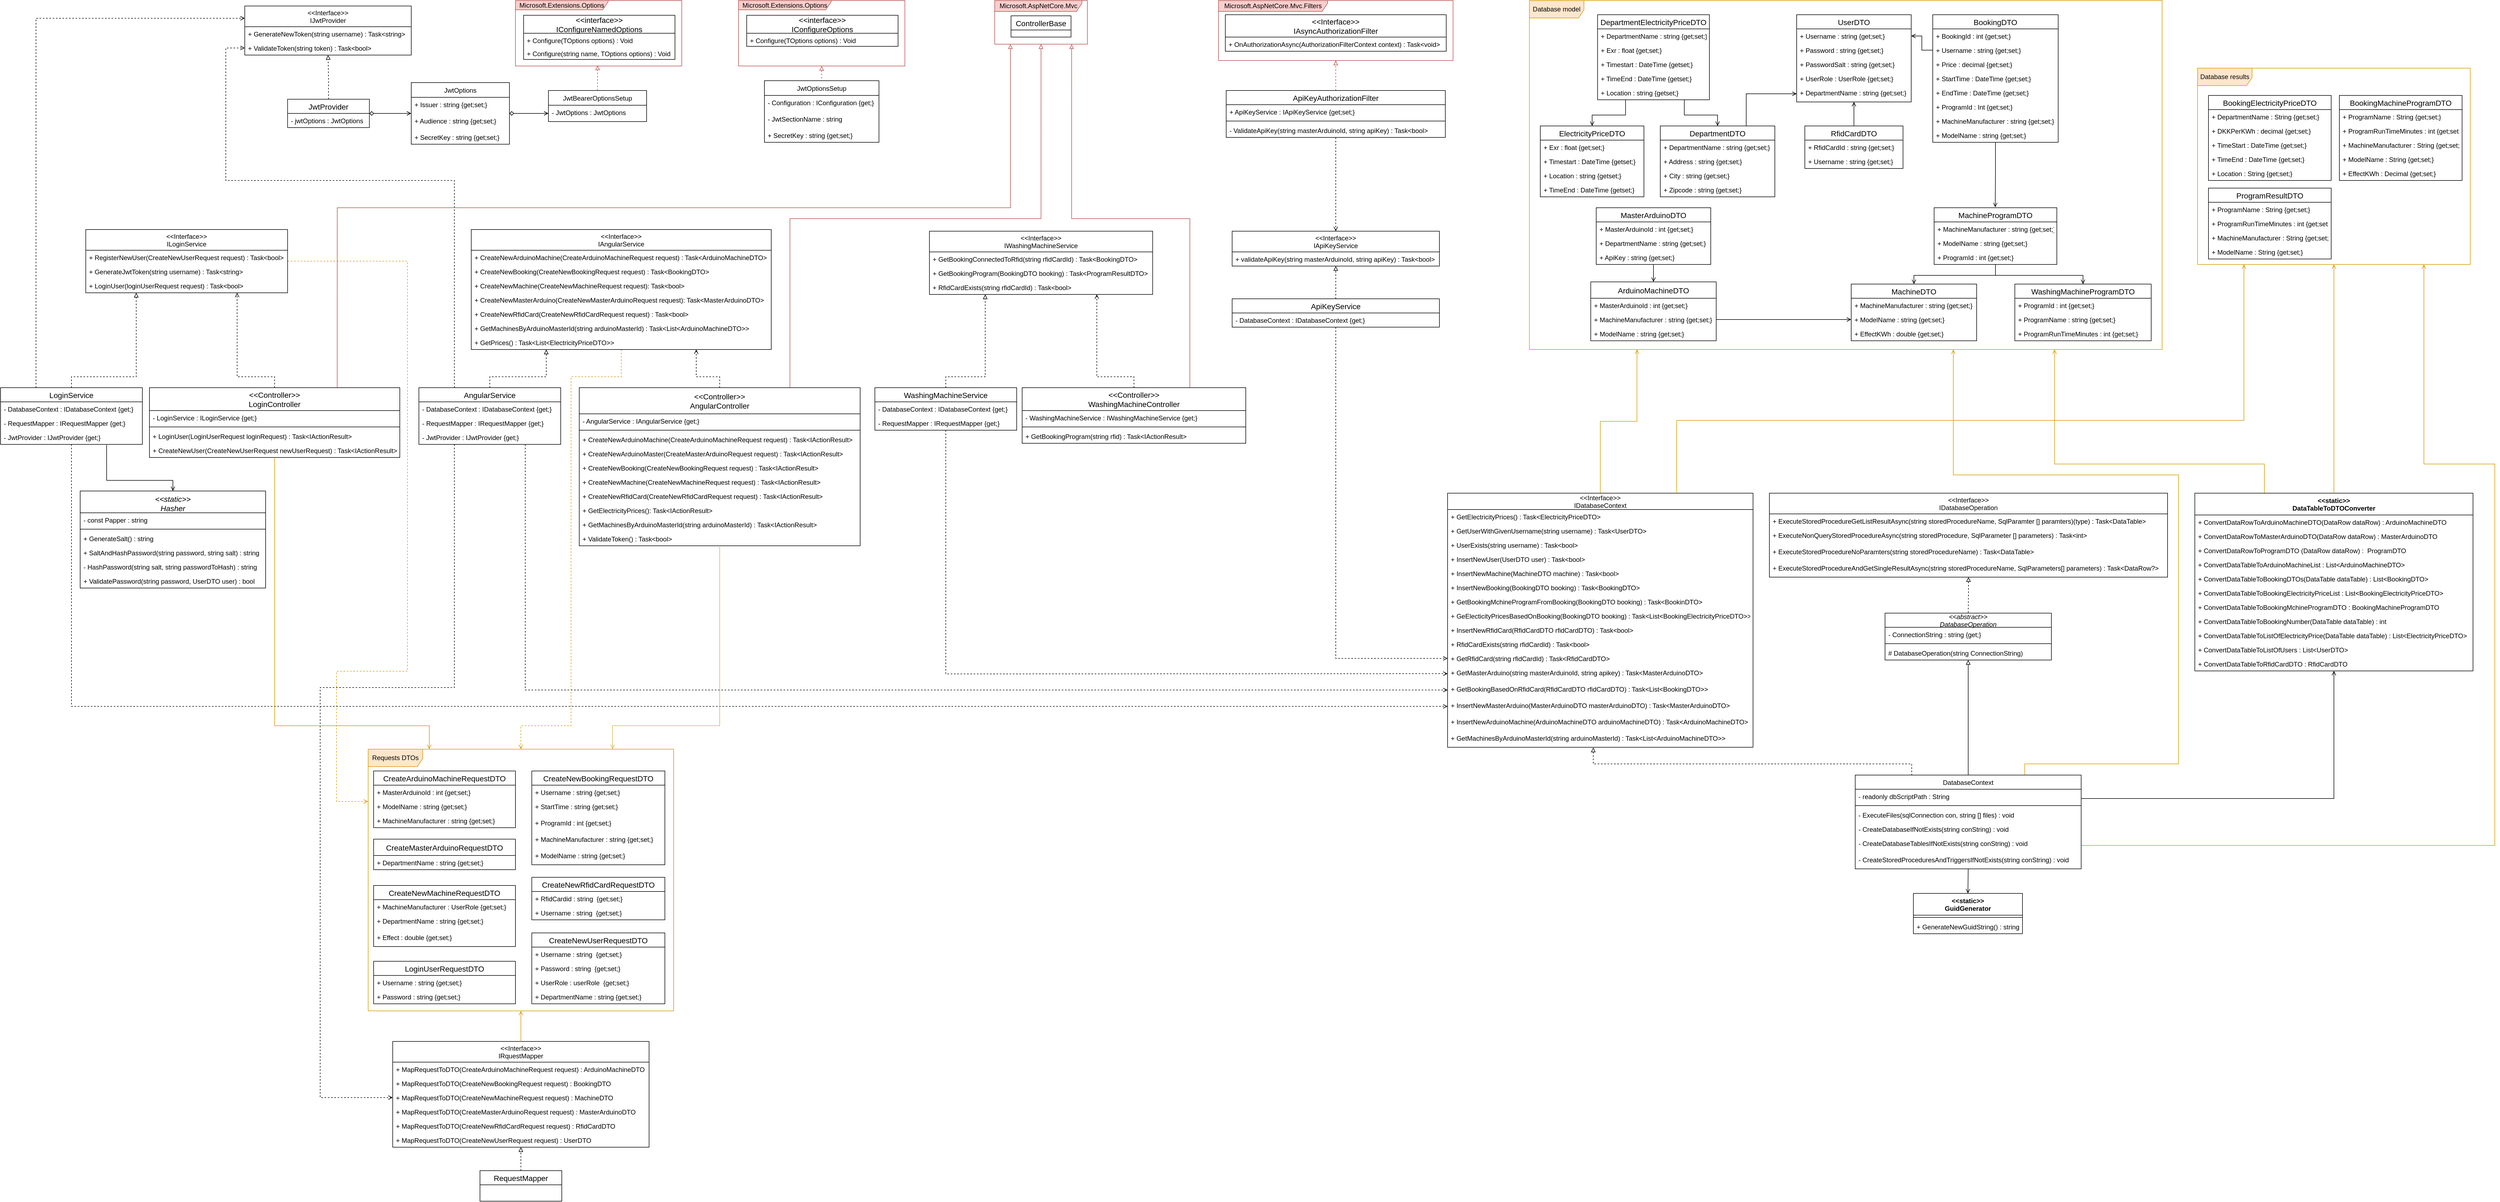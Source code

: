 <mxfile version="19.0.0" type="device"><diagram id="C5RBs43oDa-KdzZeNtuy" name="Page-1"><mxGraphModel dx="5155" dy="3063" grid="1" gridSize="10" guides="1" tooltips="1" connect="1" arrows="1" fold="1" page="1" pageScale="1" pageWidth="4681" pageHeight="3300" math="0" shadow="0"><root><mxCell id="WIyWlLk6GJQsqaUBKTNV-0"/><mxCell id="WIyWlLk6GJQsqaUBKTNV-1" parent="WIyWlLk6GJQsqaUBKTNV-0"/><mxCell id="a0LqRZDMrj83uG2gEeLc-101" style="edgeStyle=orthogonalEdgeStyle;rounded=0;orthogonalLoop=1;jettySize=auto;html=1;endArrow=none;endFill=0;entryX=0.5;entryY=0;entryDx=0;entryDy=0;exitX=0.17;exitY=1;exitDx=0;exitDy=0;exitPerimeter=0;startArrow=open;startFill=0;fillColor=#ffe6cc;strokeColor=#d79b00;" parent="WIyWlLk6GJQsqaUBKTNV-1" source="a0LqRZDMrj83uG2gEeLc-0" target="a0LqRZDMrj83uG2gEeLc-104" edge="1"><mxGeometry relative="1" as="geometry"><mxPoint x="3257" y="1500" as="targetPoint"/></mxGeometry></mxCell><mxCell id="a0LqRZDMrj83uG2gEeLc-0" value="Database model" style="shape=umlFrame;whiteSpace=wrap;html=1;width=100;height=32;fillColor=#ffe6cc;strokeColor=#d79b00;points=[[0,0.17,0,0,0],[0,0.33,0,0,0],[0,0.5,0,0,0],[0,0.67,0,0,0],[0,0.83,0,0,0],[0.17,0,0,0,0],[0.17,1,0,0,0],[0.33,0,0,0,0],[0.33,1,0,0,0],[0.5,0,0,0,0],[0.5,1,0,0,0],[0.67,0,0,0,0],[0.67,1,0,0,0],[0.83,0,0,0,0],[0.83,1,0,0,0],[1,0.17,0,0,0],[1,0.33,0,0,0],[1,0.5,0,0,0],[1,0.67,0,0,0],[1,0.83,0,0,0]];" parent="WIyWlLk6GJQsqaUBKTNV-1" vertex="1"><mxGeometry x="2857" y="480" width="1160" height="640" as="geometry"/></mxCell><mxCell id="a0LqRZDMrj83uG2gEeLc-1" value="ElectricityPriceDTO" style="swimlane;fontStyle=0;childLayout=stackLayout;horizontal=1;startSize=26;horizontalStack=0;resizeParent=1;resizeParentMax=0;resizeLast=0;collapsible=1;marginBottom=0;align=center;fontSize=14;" parent="WIyWlLk6GJQsqaUBKTNV-1" vertex="1"><mxGeometry x="2877" y="710" width="190" height="130" as="geometry"/></mxCell><mxCell id="a0LqRZDMrj83uG2gEeLc-48" value="+ Exr : float {get;set;}" style="text;strokeColor=none;fillColor=none;align=left;verticalAlign=top;spacingLeft=4;spacingRight=4;overflow=hidden;rotatable=0;points=[[0,0.5],[1,0.5]];portConstraint=eastwest;" parent="a0LqRZDMrj83uG2gEeLc-1" vertex="1"><mxGeometry y="26" width="190" height="26" as="geometry"/></mxCell><mxCell id="a0LqRZDMrj83uG2gEeLc-49" value="+ Timestart : DateTime {getset;}" style="text;strokeColor=none;fillColor=none;align=left;verticalAlign=top;spacingLeft=4;spacingRight=4;overflow=hidden;rotatable=0;points=[[0,0.5],[1,0.5]];portConstraint=eastwest;" parent="a0LqRZDMrj83uG2gEeLc-1" vertex="1"><mxGeometry y="52" width="190" height="26" as="geometry"/></mxCell><mxCell id="a0LqRZDMrj83uG2gEeLc-51" value="+ Location : string {getset;}" style="text;strokeColor=none;fillColor=none;align=left;verticalAlign=top;spacingLeft=4;spacingRight=4;overflow=hidden;rotatable=0;points=[[0,0.5],[1,0.5]];portConstraint=eastwest;" parent="a0LqRZDMrj83uG2gEeLc-1" vertex="1"><mxGeometry y="78" width="190" height="26" as="geometry"/></mxCell><mxCell id="a0LqRZDMrj83uG2gEeLc-50" value="+ TimeEnd : DateTime {getset;}" style="text;strokeColor=none;fillColor=none;align=left;verticalAlign=top;spacingLeft=4;spacingRight=4;overflow=hidden;rotatable=0;points=[[0,0.5],[1,0.5]];portConstraint=eastwest;" parent="a0LqRZDMrj83uG2gEeLc-1" vertex="1"><mxGeometry y="104" width="190" height="26" as="geometry"/></mxCell><mxCell id="a0LqRZDMrj83uG2gEeLc-2" style="edgeStyle=orthogonalEdgeStyle;rounded=0;orthogonalLoop=1;jettySize=auto;html=1;exitX=0.25;exitY=1;exitDx=0;exitDy=0;entryX=0.5;entryY=0;entryDx=0;entryDy=0;endArrow=open;endFill=0;" parent="WIyWlLk6GJQsqaUBKTNV-1" source="a0LqRZDMrj83uG2gEeLc-4" target="a0LqRZDMrj83uG2gEeLc-1" edge="1"><mxGeometry relative="1" as="geometry"><Array as="points"><mxPoint x="3033" y="690"/><mxPoint x="2972" y="690"/></Array></mxGeometry></mxCell><mxCell id="a0LqRZDMrj83uG2gEeLc-3" style="edgeStyle=orthogonalEdgeStyle;rounded=0;orthogonalLoop=1;jettySize=auto;html=1;exitX=0.75;exitY=1;exitDx=0;exitDy=0;endArrow=open;endFill=0;entryX=0.5;entryY=0;entryDx=0;entryDy=0;" parent="WIyWlLk6GJQsqaUBKTNV-1" source="a0LqRZDMrj83uG2gEeLc-4" target="a0LqRZDMrj83uG2gEeLc-5" edge="1"><mxGeometry relative="1" as="geometry"><Array as="points"><mxPoint x="3141" y="662"/><mxPoint x="3141" y="690"/><mxPoint x="3202" y="690"/></Array></mxGeometry></mxCell><mxCell id="a0LqRZDMrj83uG2gEeLc-4" value="DepartmentElectricityPriceDTO" style="swimlane;fontStyle=0;childLayout=stackLayout;horizontal=1;startSize=26;horizontalStack=0;resizeParent=1;resizeParentMax=0;resizeLast=0;collapsible=1;marginBottom=0;align=center;fontSize=14;" parent="WIyWlLk6GJQsqaUBKTNV-1" vertex="1"><mxGeometry x="2982" y="506" width="205" height="156" as="geometry"/></mxCell><mxCell id="a0LqRZDMrj83uG2gEeLc-23" value="+ DepartmentName : string {get;set;}" style="text;strokeColor=none;fillColor=none;align=left;verticalAlign=top;spacingLeft=4;spacingRight=4;overflow=hidden;rotatable=0;points=[[0,0.5],[1,0.5]];portConstraint=eastwest;" parent="a0LqRZDMrj83uG2gEeLc-4" vertex="1"><mxGeometry y="26" width="205" height="26" as="geometry"/></mxCell><mxCell id="a0LqRZDMrj83uG2gEeLc-31" value="+ Exr : float {get;set;}" style="text;strokeColor=none;fillColor=none;align=left;verticalAlign=top;spacingLeft=4;spacingRight=4;overflow=hidden;rotatable=0;points=[[0,0.5],[1,0.5]];portConstraint=eastwest;" parent="a0LqRZDMrj83uG2gEeLc-4" vertex="1"><mxGeometry y="52" width="205" height="26" as="geometry"/></mxCell><mxCell id="a0LqRZDMrj83uG2gEeLc-32" value="+ Timestart : DateTime {getset;}" style="text;strokeColor=none;fillColor=none;align=left;verticalAlign=top;spacingLeft=4;spacingRight=4;overflow=hidden;rotatable=0;points=[[0,0.5],[1,0.5]];portConstraint=eastwest;" parent="a0LqRZDMrj83uG2gEeLc-4" vertex="1"><mxGeometry y="78" width="205" height="26" as="geometry"/></mxCell><mxCell id="a0LqRZDMrj83uG2gEeLc-34" value="+ TimeEnd : DateTime {getset;}" style="text;strokeColor=none;fillColor=none;align=left;verticalAlign=top;spacingLeft=4;spacingRight=4;overflow=hidden;rotatable=0;points=[[0,0.5],[1,0.5]];portConstraint=eastwest;" parent="a0LqRZDMrj83uG2gEeLc-4" vertex="1"><mxGeometry y="104" width="205" height="26" as="geometry"/></mxCell><mxCell id="a0LqRZDMrj83uG2gEeLc-33" value="+ Location : string {getset;}" style="text;strokeColor=none;fillColor=none;align=left;verticalAlign=top;spacingLeft=4;spacingRight=4;overflow=hidden;rotatable=0;points=[[0,0.5],[1,0.5]];portConstraint=eastwest;" parent="a0LqRZDMrj83uG2gEeLc-4" vertex="1"><mxGeometry y="130" width="205" height="26" as="geometry"/></mxCell><mxCell id="a0LqRZDMrj83uG2gEeLc-5" value="DepartmentDTO" style="swimlane;fontStyle=0;childLayout=stackLayout;horizontal=1;startSize=26;horizontalStack=0;resizeParent=1;resizeParentMax=0;resizeLast=0;collapsible=1;marginBottom=0;align=center;fontSize=14;" parent="WIyWlLk6GJQsqaUBKTNV-1" vertex="1"><mxGeometry x="3097" y="710" width="210" height="130" as="geometry"/></mxCell><mxCell id="a0LqRZDMrj83uG2gEeLc-53" value="+ DepartmentName : string {get;set;}" style="text;strokeColor=none;fillColor=none;align=left;verticalAlign=top;spacingLeft=4;spacingRight=4;overflow=hidden;rotatable=0;points=[[0,0.5],[1,0.5]];portConstraint=eastwest;" parent="a0LqRZDMrj83uG2gEeLc-5" vertex="1"><mxGeometry y="26" width="210" height="26" as="geometry"/></mxCell><mxCell id="a0LqRZDMrj83uG2gEeLc-54" value="+ Address : string {get;set;}" style="text;strokeColor=none;fillColor=none;align=left;verticalAlign=top;spacingLeft=4;spacingRight=4;overflow=hidden;rotatable=0;points=[[0,0.5],[1,0.5]];portConstraint=eastwest;" parent="a0LqRZDMrj83uG2gEeLc-5" vertex="1"><mxGeometry y="52" width="210" height="26" as="geometry"/></mxCell><mxCell id="a0LqRZDMrj83uG2gEeLc-52" value="+ City : string {get;set;}" style="text;strokeColor=none;fillColor=none;align=left;verticalAlign=top;spacingLeft=4;spacingRight=4;overflow=hidden;rotatable=0;points=[[0,0.5],[1,0.5]];portConstraint=eastwest;" parent="a0LqRZDMrj83uG2gEeLc-5" vertex="1"><mxGeometry y="78" width="210" height="26" as="geometry"/></mxCell><mxCell id="a0LqRZDMrj83uG2gEeLc-55" value="+ Zipcode : string {get;set;}" style="text;strokeColor=none;fillColor=none;align=left;verticalAlign=top;spacingLeft=4;spacingRight=4;overflow=hidden;rotatable=0;points=[[0,0.5],[1,0.5]];portConstraint=eastwest;" parent="a0LqRZDMrj83uG2gEeLc-5" vertex="1"><mxGeometry y="104" width="210" height="26" as="geometry"/></mxCell><mxCell id="a0LqRZDMrj83uG2gEeLc-93" style="edgeStyle=orthogonalEdgeStyle;rounded=0;orthogonalLoop=1;jettySize=auto;html=1;exitX=0.5;exitY=1;exitDx=0;exitDy=0;entryX=0.5;entryY=0;entryDx=0;entryDy=0;endArrow=none;endFill=0;startArrow=open;startFill=0;" parent="WIyWlLk6GJQsqaUBKTNV-1" source="a0LqRZDMrj83uG2gEeLc-7" target="a0LqRZDMrj83uG2gEeLc-8" edge="1"><mxGeometry relative="1" as="geometry"/></mxCell><mxCell id="a0LqRZDMrj83uG2gEeLc-7" value="UserDTO" style="swimlane;fontStyle=0;childLayout=stackLayout;horizontal=1;startSize=26;horizontalStack=0;resizeParent=1;resizeParentMax=0;resizeLast=0;collapsible=1;marginBottom=0;align=center;fontSize=14;" parent="WIyWlLk6GJQsqaUBKTNV-1" vertex="1"><mxGeometry x="3347" y="506" width="210" height="160" as="geometry"/></mxCell><mxCell id="a0LqRZDMrj83uG2gEeLc-75" value="+ Username : string {get;set;}" style="text;strokeColor=none;fillColor=none;align=left;verticalAlign=top;spacingLeft=4;spacingRight=4;overflow=hidden;rotatable=0;points=[[0,0.5],[1,0.5]];portConstraint=eastwest;" parent="a0LqRZDMrj83uG2gEeLc-7" vertex="1"><mxGeometry y="26" width="210" height="26" as="geometry"/></mxCell><mxCell id="a0LqRZDMrj83uG2gEeLc-76" value="+ Password : string {get;set;}" style="text;strokeColor=none;fillColor=none;align=left;verticalAlign=top;spacingLeft=4;spacingRight=4;overflow=hidden;rotatable=0;points=[[0,0.5],[1,0.5]];portConstraint=eastwest;" parent="a0LqRZDMrj83uG2gEeLc-7" vertex="1"><mxGeometry y="52" width="210" height="26" as="geometry"/></mxCell><mxCell id="a0LqRZDMrj83uG2gEeLc-77" value="+ PasswordSalt : string {get;set;}" style="text;strokeColor=none;fillColor=none;align=left;verticalAlign=top;spacingLeft=4;spacingRight=4;overflow=hidden;rotatable=0;points=[[0,0.5],[1,0.5]];portConstraint=eastwest;" parent="a0LqRZDMrj83uG2gEeLc-7" vertex="1"><mxGeometry y="78" width="210" height="26" as="geometry"/></mxCell><mxCell id="a0LqRZDMrj83uG2gEeLc-78" value="+ UserRole : UserRole {get;set;}" style="text;strokeColor=none;fillColor=none;align=left;verticalAlign=top;spacingLeft=4;spacingRight=4;overflow=hidden;rotatable=0;points=[[0,0.5],[1,0.5]];portConstraint=eastwest;" parent="a0LqRZDMrj83uG2gEeLc-7" vertex="1"><mxGeometry y="104" width="210" height="26" as="geometry"/></mxCell><mxCell id="a0LqRZDMrj83uG2gEeLc-79" value="+ DepartmentName : string {get;set;}" style="text;strokeColor=none;fillColor=none;align=left;verticalAlign=top;spacingLeft=4;spacingRight=4;overflow=hidden;rotatable=0;points=[[0,0.5],[1,0.5]];portConstraint=eastwest;" parent="a0LqRZDMrj83uG2gEeLc-7" vertex="1"><mxGeometry y="130" width="210" height="30" as="geometry"/></mxCell><mxCell id="a0LqRZDMrj83uG2gEeLc-8" value="RfidCardDTO" style="swimlane;fontStyle=0;childLayout=stackLayout;horizontal=1;startSize=26;horizontalStack=0;resizeParent=1;resizeParentMax=0;resizeLast=0;collapsible=1;marginBottom=0;align=center;fontSize=14;" parent="WIyWlLk6GJQsqaUBKTNV-1" vertex="1"><mxGeometry x="3362" y="710" width="180" height="78" as="geometry"/></mxCell><mxCell id="RJucPcfOFeqi0CZkW3EG-11" value="+ RfidCardId : string {get;set;}" style="text;strokeColor=none;fillColor=none;align=left;verticalAlign=top;spacingLeft=4;spacingRight=4;overflow=hidden;rotatable=0;points=[[0,0.5],[1,0.5]];portConstraint=eastwest;" parent="a0LqRZDMrj83uG2gEeLc-8" vertex="1"><mxGeometry y="26" width="180" height="26" as="geometry"/></mxCell><mxCell id="RJucPcfOFeqi0CZkW3EG-9" value="+ Username : string {get;set;}" style="text;strokeColor=none;fillColor=none;align=left;verticalAlign=top;spacingLeft=4;spacingRight=4;overflow=hidden;rotatable=0;points=[[0,0.5],[1,0.5]];portConstraint=eastwest;" parent="a0LqRZDMrj83uG2gEeLc-8" vertex="1"><mxGeometry y="52" width="180" height="26" as="geometry"/></mxCell><mxCell id="a0LqRZDMrj83uG2gEeLc-9" value="MasterArduinoDTO" style="swimlane;fontStyle=0;childLayout=stackLayout;horizontal=1;startSize=26;horizontalStack=0;resizeParent=1;resizeParentMax=0;resizeLast=0;collapsible=1;marginBottom=0;align=center;fontSize=14;" parent="WIyWlLk6GJQsqaUBKTNV-1" vertex="1"><mxGeometry x="2979.5" y="860" width="210" height="104" as="geometry"/></mxCell><mxCell id="a0LqRZDMrj83uG2gEeLc-73" value="+ MasterArduinoId : int {get;set;}" style="text;strokeColor=none;fillColor=none;align=left;verticalAlign=top;spacingLeft=4;spacingRight=4;overflow=hidden;rotatable=0;points=[[0,0.5],[1,0.5]];portConstraint=eastwest;" parent="a0LqRZDMrj83uG2gEeLc-9" vertex="1"><mxGeometry y="26" width="210" height="26" as="geometry"/></mxCell><mxCell id="a0LqRZDMrj83uG2gEeLc-72" value="+ DepartmentName : string {get;set;}" style="text;strokeColor=none;fillColor=none;align=left;verticalAlign=top;spacingLeft=4;spacingRight=4;overflow=hidden;rotatable=0;points=[[0,0.5],[1,0.5]];portConstraint=eastwest;" parent="a0LqRZDMrj83uG2gEeLc-9" vertex="1"><mxGeometry y="52" width="210" height="26" as="geometry"/></mxCell><mxCell id="a0LqRZDMrj83uG2gEeLc-74" value="+ ApiKey : string {get;set;}" style="text;strokeColor=none;fillColor=none;align=left;verticalAlign=top;spacingLeft=4;spacingRight=4;overflow=hidden;rotatable=0;points=[[0,0.5],[1,0.5]];portConstraint=eastwest;" parent="a0LqRZDMrj83uG2gEeLc-9" vertex="1"><mxGeometry y="78" width="210" height="26" as="geometry"/></mxCell><mxCell id="a0LqRZDMrj83uG2gEeLc-10" value="MachineDTO" style="swimlane;fontStyle=0;childLayout=stackLayout;horizontal=1;startSize=26;horizontalStack=0;resizeParent=1;resizeParentMax=0;resizeLast=0;collapsible=1;marginBottom=0;align=center;fontSize=14;" parent="WIyWlLk6GJQsqaUBKTNV-1" vertex="1"><mxGeometry x="3447" y="1000" width="230" height="104" as="geometry"/></mxCell><mxCell id="a0LqRZDMrj83uG2gEeLc-68" value="+ MachineManufacturer : string {get;set;}" style="text;strokeColor=none;fillColor=none;align=left;verticalAlign=top;spacingLeft=4;spacingRight=4;overflow=hidden;rotatable=0;points=[[0,0.5],[1,0.5]];portConstraint=eastwest;" parent="a0LqRZDMrj83uG2gEeLc-10" vertex="1"><mxGeometry y="26" width="230" height="26" as="geometry"/></mxCell><mxCell id="a0LqRZDMrj83uG2gEeLc-69" value="+ ModelName : string {get;set;}" style="text;strokeColor=none;fillColor=none;align=left;verticalAlign=top;spacingLeft=4;spacingRight=4;overflow=hidden;rotatable=0;points=[[0,0.5],[1,0.5]];portConstraint=eastwest;" parent="a0LqRZDMrj83uG2gEeLc-10" vertex="1"><mxGeometry y="52" width="230" height="26" as="geometry"/></mxCell><mxCell id="a0LqRZDMrj83uG2gEeLc-70" value="+ EffectKWh : double {get;set;}" style="text;strokeColor=none;fillColor=none;align=left;verticalAlign=top;spacingLeft=4;spacingRight=4;overflow=hidden;rotatable=0;points=[[0,0.5],[1,0.5]];portConstraint=eastwest;" parent="a0LqRZDMrj83uG2gEeLc-10" vertex="1"><mxGeometry y="78" width="230" height="26" as="geometry"/></mxCell><mxCell id="a0LqRZDMrj83uG2gEeLc-11" value="WashingMachineProgramDTO" style="swimlane;fontStyle=0;childLayout=stackLayout;horizontal=1;startSize=26;horizontalStack=0;resizeParent=1;resizeParentMax=0;resizeLast=0;collapsible=1;marginBottom=0;align=center;fontSize=14;" parent="WIyWlLk6GJQsqaUBKTNV-1" vertex="1"><mxGeometry x="3747" y="1000" width="250" height="104" as="geometry"/></mxCell><mxCell id="a0LqRZDMrj83uG2gEeLc-62" value="+ ProgramId : int {get;set;}" style="text;strokeColor=none;fillColor=none;align=left;verticalAlign=top;spacingLeft=4;spacingRight=4;overflow=hidden;rotatable=0;points=[[0,0.5],[1,0.5]];portConstraint=eastwest;" parent="a0LqRZDMrj83uG2gEeLc-11" vertex="1"><mxGeometry y="26" width="250" height="26" as="geometry"/></mxCell><mxCell id="a0LqRZDMrj83uG2gEeLc-63" value="+ ProgramName : string {get;set;}" style="text;strokeColor=none;fillColor=none;align=left;verticalAlign=top;spacingLeft=4;spacingRight=4;overflow=hidden;rotatable=0;points=[[0,0.5],[1,0.5]];portConstraint=eastwest;" parent="a0LqRZDMrj83uG2gEeLc-11" vertex="1"><mxGeometry y="52" width="250" height="26" as="geometry"/></mxCell><mxCell id="a0LqRZDMrj83uG2gEeLc-64" value="+ ProgramRunTimeMinutes : int {get;set;}" style="text;strokeColor=none;fillColor=none;align=left;verticalAlign=top;spacingLeft=4;spacingRight=4;overflow=hidden;rotatable=0;points=[[0,0.5],[1,0.5]];portConstraint=eastwest;" parent="a0LqRZDMrj83uG2gEeLc-11" vertex="1"><mxGeometry y="78" width="250" height="26" as="geometry"/></mxCell><mxCell id="a0LqRZDMrj83uG2gEeLc-98" style="edgeStyle=orthogonalEdgeStyle;rounded=0;orthogonalLoop=1;jettySize=auto;html=1;entryX=0.5;entryY=0;entryDx=0;entryDy=0;endArrow=open;endFill=0;" parent="WIyWlLk6GJQsqaUBKTNV-1" source="a0LqRZDMrj83uG2gEeLc-12" target="a0LqRZDMrj83uG2gEeLc-10" edge="1"><mxGeometry relative="1" as="geometry"><Array as="points"><mxPoint x="3712" y="984"/><mxPoint x="3562" y="984"/></Array></mxGeometry></mxCell><mxCell id="a0LqRZDMrj83uG2gEeLc-99" style="edgeStyle=orthogonalEdgeStyle;rounded=0;orthogonalLoop=1;jettySize=auto;html=1;endArrow=open;endFill=0;entryX=0.5;entryY=0;entryDx=0;entryDy=0;" parent="WIyWlLk6GJQsqaUBKTNV-1" source="a0LqRZDMrj83uG2gEeLc-12" target="a0LqRZDMrj83uG2gEeLc-11" edge="1"><mxGeometry relative="1" as="geometry"><Array as="points"><mxPoint x="3712" y="984"/><mxPoint x="3872" y="984"/></Array></mxGeometry></mxCell><mxCell id="a0LqRZDMrj83uG2gEeLc-12" value="MachineProgramDTO" style="swimlane;fontStyle=0;childLayout=stackLayout;horizontal=1;startSize=26;horizontalStack=0;resizeParent=1;resizeParentMax=0;resizeLast=0;collapsible=1;marginBottom=0;align=center;fontSize=14;" parent="WIyWlLk6GJQsqaUBKTNV-1" vertex="1"><mxGeometry x="3599" y="860" width="225" height="104" as="geometry"/></mxCell><mxCell id="a0LqRZDMrj83uG2gEeLc-56" value="+ MachineManufacturer : string {get;set;}" style="text;strokeColor=none;fillColor=none;align=left;verticalAlign=top;spacingLeft=4;spacingRight=4;overflow=hidden;rotatable=0;points=[[0,0.5],[1,0.5]];portConstraint=eastwest;" parent="a0LqRZDMrj83uG2gEeLc-12" vertex="1"><mxGeometry y="26" width="225" height="26" as="geometry"/></mxCell><mxCell id="a0LqRZDMrj83uG2gEeLc-57" value="+ ModelName : string {get;set;}" style="text;strokeColor=none;fillColor=none;align=left;verticalAlign=top;spacingLeft=4;spacingRight=4;overflow=hidden;rotatable=0;points=[[0,0.5],[1,0.5]];portConstraint=eastwest;" parent="a0LqRZDMrj83uG2gEeLc-12" vertex="1"><mxGeometry y="52" width="225" height="26" as="geometry"/></mxCell><mxCell id="a0LqRZDMrj83uG2gEeLc-58" value="+ ProgramId : int {get;set;}" style="text;strokeColor=none;fillColor=none;align=left;verticalAlign=top;spacingLeft=4;spacingRight=4;overflow=hidden;rotatable=0;points=[[0,0.5],[1,0.5]];portConstraint=eastwest;" parent="a0LqRZDMrj83uG2gEeLc-12" vertex="1"><mxGeometry y="78" width="225" height="26" as="geometry"/></mxCell><mxCell id="a0LqRZDMrj83uG2gEeLc-94" style="edgeStyle=orthogonalEdgeStyle;rounded=0;orthogonalLoop=1;jettySize=auto;html=1;entryX=0.498;entryY=-0.009;entryDx=0;entryDy=0;entryPerimeter=0;endArrow=open;endFill=0;" parent="WIyWlLk6GJQsqaUBKTNV-1" source="a0LqRZDMrj83uG2gEeLc-15" target="a0LqRZDMrj83uG2gEeLc-12" edge="1"><mxGeometry relative="1" as="geometry"/></mxCell><mxCell id="a0LqRZDMrj83uG2gEeLc-15" value="BookingDTO" style="swimlane;fontStyle=0;childLayout=stackLayout;horizontal=1;startSize=26;horizontalStack=0;resizeParent=1;resizeParentMax=0;resizeLast=0;collapsible=1;marginBottom=0;align=center;fontSize=14;" parent="WIyWlLk6GJQsqaUBKTNV-1" vertex="1"><mxGeometry x="3596.5" y="506" width="230" height="234" as="geometry"/></mxCell><mxCell id="a0LqRZDMrj83uG2gEeLc-36" value="+ BookingId : int {get;set;}" style="text;strokeColor=none;fillColor=none;align=left;verticalAlign=top;spacingLeft=4;spacingRight=4;overflow=hidden;rotatable=0;points=[[0,0.5],[1,0.5]];portConstraint=eastwest;" parent="a0LqRZDMrj83uG2gEeLc-15" vertex="1"><mxGeometry y="26" width="230" height="26" as="geometry"/></mxCell><mxCell id="a0LqRZDMrj83uG2gEeLc-38" value="+ Username : string {get;set;}" style="text;strokeColor=none;fillColor=none;align=left;verticalAlign=top;spacingLeft=4;spacingRight=4;overflow=hidden;rotatable=0;points=[[0,0.5],[1,0.5]];portConstraint=eastwest;" parent="a0LqRZDMrj83uG2gEeLc-15" vertex="1"><mxGeometry y="52" width="230" height="26" as="geometry"/></mxCell><mxCell id="a0LqRZDMrj83uG2gEeLc-39" value="+ Price : decimal {get;set;}" style="text;strokeColor=none;fillColor=none;align=left;verticalAlign=top;spacingLeft=4;spacingRight=4;overflow=hidden;rotatable=0;points=[[0,0.5],[1,0.5]];portConstraint=eastwest;" parent="a0LqRZDMrj83uG2gEeLc-15" vertex="1"><mxGeometry y="78" width="230" height="26" as="geometry"/></mxCell><mxCell id="a0LqRZDMrj83uG2gEeLc-43" value="+ StartTime : DateTime {get;set;}" style="text;strokeColor=none;fillColor=none;align=left;verticalAlign=top;spacingLeft=4;spacingRight=4;overflow=hidden;rotatable=0;points=[[0,0.5],[1,0.5]];portConstraint=eastwest;" parent="a0LqRZDMrj83uG2gEeLc-15" vertex="1"><mxGeometry y="104" width="230" height="26" as="geometry"/></mxCell><mxCell id="a0LqRZDMrj83uG2gEeLc-42" value="+ EndTime : DateTime {get;set;}" style="text;strokeColor=none;fillColor=none;align=left;verticalAlign=top;spacingLeft=4;spacingRight=4;overflow=hidden;rotatable=0;points=[[0,0.5],[1,0.5]];portConstraint=eastwest;" parent="a0LqRZDMrj83uG2gEeLc-15" vertex="1"><mxGeometry y="130" width="230" height="26" as="geometry"/></mxCell><mxCell id="a0LqRZDMrj83uG2gEeLc-41" value="+ ProgramId : Int {get;set;}" style="text;strokeColor=none;fillColor=none;align=left;verticalAlign=top;spacingLeft=4;spacingRight=4;overflow=hidden;rotatable=0;points=[[0,0.5],[1,0.5]];portConstraint=eastwest;" parent="a0LqRZDMrj83uG2gEeLc-15" vertex="1"><mxGeometry y="156" width="230" height="26" as="geometry"/></mxCell><mxCell id="a0LqRZDMrj83uG2gEeLc-40" value="+ MachineManufacturer : string {get;set;}" style="text;strokeColor=none;fillColor=none;align=left;verticalAlign=top;spacingLeft=4;spacingRight=4;overflow=hidden;rotatable=0;points=[[0,0.5],[1,0.5]];portConstraint=eastwest;" parent="a0LqRZDMrj83uG2gEeLc-15" vertex="1"><mxGeometry y="182" width="230" height="26" as="geometry"/></mxCell><mxCell id="a0LqRZDMrj83uG2gEeLc-37" value="+ ModelName : string {get;set;}" style="text;strokeColor=none;fillColor=none;align=left;verticalAlign=top;spacingLeft=4;spacingRight=4;overflow=hidden;rotatable=0;points=[[0,0.5],[1,0.5]];portConstraint=eastwest;" parent="a0LqRZDMrj83uG2gEeLc-15" vertex="1"><mxGeometry y="208" width="230" height="26" as="geometry"/></mxCell><mxCell id="a0LqRZDMrj83uG2gEeLc-16" value="ArduinoMachineDTO" style="swimlane;fontStyle=0;childLayout=stackLayout;horizontal=1;startSize=30;horizontalStack=0;resizeParent=1;resizeParentMax=0;resizeLast=0;collapsible=1;marginBottom=0;align=center;fontSize=14;" parent="WIyWlLk6GJQsqaUBKTNV-1" vertex="1"><mxGeometry x="2969.5" y="996" width="230" height="108" as="geometry"/></mxCell><mxCell id="a0LqRZDMrj83uG2gEeLc-83" value="+ MasterArduinoId : int {get;set;}" style="text;strokeColor=none;fillColor=none;align=left;verticalAlign=top;spacingLeft=4;spacingRight=4;overflow=hidden;rotatable=0;points=[[0,0.5],[1,0.5]];portConstraint=eastwest;" parent="a0LqRZDMrj83uG2gEeLc-16" vertex="1"><mxGeometry y="30" width="230" height="26" as="geometry"/></mxCell><mxCell id="a0LqRZDMrj83uG2gEeLc-84" value="+ MachineManufacturer : string {get;set;}" style="text;strokeColor=none;fillColor=none;align=left;verticalAlign=top;spacingLeft=4;spacingRight=4;overflow=hidden;rotatable=0;points=[[0,0.5],[1,0.5]];portConstraint=eastwest;" parent="a0LqRZDMrj83uG2gEeLc-16" vertex="1"><mxGeometry y="56" width="230" height="26" as="geometry"/></mxCell><mxCell id="a0LqRZDMrj83uG2gEeLc-85" value="+ ModelName : string {get;set;}" style="text;strokeColor=none;fillColor=none;align=left;verticalAlign=top;spacingLeft=4;spacingRight=4;overflow=hidden;rotatable=0;points=[[0,0.5],[1,0.5]];portConstraint=eastwest;" parent="a0LqRZDMrj83uG2gEeLc-16" vertex="1"><mxGeometry y="82" width="230" height="26" as="geometry"/></mxCell><mxCell id="a0LqRZDMrj83uG2gEeLc-20" style="edgeStyle=orthogonalEdgeStyle;rounded=0;orthogonalLoop=1;jettySize=auto;html=1;endArrow=open;endFill=0;exitX=0.5;exitY=1;exitDx=0;exitDy=0;entryX=0.5;entryY=0;entryDx=0;entryDy=0;" parent="WIyWlLk6GJQsqaUBKTNV-1" source="a0LqRZDMrj83uG2gEeLc-9" target="a0LqRZDMrj83uG2gEeLc-16" edge="1"><mxGeometry relative="1" as="geometry"><mxPoint x="3794.5" y="877.0" as="sourcePoint"/><mxPoint x="4054.5" y="991" as="targetPoint"/><Array as="points"/></mxGeometry></mxCell><mxCell id="a0LqRZDMrj83uG2gEeLc-87" style="edgeStyle=orthogonalEdgeStyle;rounded=0;orthogonalLoop=1;jettySize=auto;html=1;endArrow=open;endFill=0;entryX=1;entryY=0.5;entryDx=0;entryDy=0;" parent="WIyWlLk6GJQsqaUBKTNV-1" source="a0LqRZDMrj83uG2gEeLc-38" target="a0LqRZDMrj83uG2gEeLc-75" edge="1"><mxGeometry relative="1" as="geometry"/></mxCell><mxCell id="a0LqRZDMrj83uG2gEeLc-97" style="edgeStyle=orthogonalEdgeStyle;rounded=0;orthogonalLoop=1;jettySize=auto;html=1;exitX=0.75;exitY=0;exitDx=0;exitDy=0;entryX=0;entryY=0.5;entryDx=0;entryDy=0;endArrow=open;endFill=0;" parent="WIyWlLk6GJQsqaUBKTNV-1" source="a0LqRZDMrj83uG2gEeLc-5" target="a0LqRZDMrj83uG2gEeLc-79" edge="1"><mxGeometry relative="1" as="geometry"><Array as="points"><mxPoint x="3254" y="710"/><mxPoint x="3254" y="651"/></Array></mxGeometry></mxCell><mxCell id="a0LqRZDMrj83uG2gEeLc-100" style="edgeStyle=orthogonalEdgeStyle;rounded=0;orthogonalLoop=1;jettySize=auto;html=1;entryX=0;entryY=0.5;entryDx=0;entryDy=0;endArrow=open;endFill=0;" parent="WIyWlLk6GJQsqaUBKTNV-1" source="a0LqRZDMrj83uG2gEeLc-84" target="a0LqRZDMrj83uG2gEeLc-69" edge="1"><mxGeometry relative="1" as="geometry"/></mxCell><mxCell id="mzOCtUO7O8fYhyC5ogRL-18" style="edgeStyle=orthogonalEdgeStyle;rounded=0;orthogonalLoop=1;jettySize=auto;html=1;startArrow=block;startFill=0;endArrow=none;endFill=0;dashed=1;entryX=0.25;entryY=0;entryDx=0;entryDy=0;exitX=0.477;exitY=1.015;exitDx=0;exitDy=0;exitPerimeter=0;" parent="WIyWlLk6GJQsqaUBKTNV-1" source="mzOCtUO7O8fYhyC5ogRL-7" target="mzOCtUO7O8fYhyC5ogRL-12" edge="1"><mxGeometry relative="1" as="geometry"><mxPoint x="3257" y="2000" as="targetPoint"/><mxPoint x="2957" y="1900" as="sourcePoint"/><Array as="points"><mxPoint x="2974" y="1880"/><mxPoint x="3558" y="1880"/></Array></mxGeometry></mxCell><mxCell id="a0LqRZDMrj83uG2gEeLc-104" value="&lt;&lt;Interface&gt;&gt;&#10;IDatabaseContext" style="swimlane;fontStyle=0;childLayout=stackLayout;horizontal=1;startSize=30;fillColor=none;horizontalStack=0;resizeParent=1;resizeParentMax=0;resizeLast=0;collapsible=1;marginBottom=0;" parent="WIyWlLk6GJQsqaUBKTNV-1" vertex="1"><mxGeometry x="2707" y="1383.5" width="560" height="466" as="geometry"/></mxCell><mxCell id="a0LqRZDMrj83uG2gEeLc-109" value="+ GetElectricityPrices() : Task&lt;ElectricityPriceDTO&gt;" style="text;strokeColor=none;fillColor=none;align=left;verticalAlign=top;spacingLeft=4;spacingRight=4;overflow=hidden;rotatable=0;points=[[0,0.5],[1,0.5]];portConstraint=eastwest;" parent="a0LqRZDMrj83uG2gEeLc-104" vertex="1"><mxGeometry y="30" width="560" height="26" as="geometry"/></mxCell><mxCell id="a0LqRZDMrj83uG2gEeLc-111" value="+ GetUserWithGivenUsername(string username) : Task&lt;UserDTO&gt;" style="text;strokeColor=none;fillColor=none;align=left;verticalAlign=top;spacingLeft=4;spacingRight=4;overflow=hidden;rotatable=0;points=[[0,0.5],[1,0.5]];portConstraint=eastwest;" parent="a0LqRZDMrj83uG2gEeLc-104" vertex="1"><mxGeometry y="56" width="560" height="26" as="geometry"/></mxCell><mxCell id="a0LqRZDMrj83uG2gEeLc-112" value="+ UserExists(string username) : Task&lt;bool&gt;" style="text;strokeColor=none;fillColor=none;align=left;verticalAlign=top;spacingLeft=4;spacingRight=4;overflow=hidden;rotatable=0;points=[[0,0.5],[1,0.5]];portConstraint=eastwest;" parent="a0LqRZDMrj83uG2gEeLc-104" vertex="1"><mxGeometry y="82" width="560" height="26" as="geometry"/></mxCell><mxCell id="a0LqRZDMrj83uG2gEeLc-115" value="+ InsertNewUser(UserDTO user) : Task&lt;bool&gt;" style="text;strokeColor=none;fillColor=none;align=left;verticalAlign=top;spacingLeft=4;spacingRight=4;overflow=hidden;rotatable=0;points=[[0,0.5],[1,0.5]];portConstraint=eastwest;" parent="a0LqRZDMrj83uG2gEeLc-104" vertex="1"><mxGeometry y="108" width="560" height="26" as="geometry"/></mxCell><mxCell id="a0LqRZDMrj83uG2gEeLc-116" value="+ InsertNewMachine(MachineDTO machine) : Task&lt;bool&gt;" style="text;strokeColor=none;fillColor=none;align=left;verticalAlign=top;spacingLeft=4;spacingRight=4;overflow=hidden;rotatable=0;points=[[0,0.5],[1,0.5]];portConstraint=eastwest;" parent="a0LqRZDMrj83uG2gEeLc-104" vertex="1"><mxGeometry y="134" width="560" height="26" as="geometry"/></mxCell><mxCell id="a0LqRZDMrj83uG2gEeLc-114" value="+ InsertNewBooking(BookingDTO booking) : Task&lt;BookingDTO&gt;" style="text;strokeColor=none;fillColor=none;align=left;verticalAlign=top;spacingLeft=4;spacingRight=4;overflow=hidden;rotatable=0;points=[[0,0.5],[1,0.5]];portConstraint=eastwest;" parent="a0LqRZDMrj83uG2gEeLc-104" vertex="1"><mxGeometry y="160" width="560" height="26" as="geometry"/></mxCell><mxCell id="a0LqRZDMrj83uG2gEeLc-113" value="+ GetBookingMchineProgramFromBooking(BookingDTO booking) : Task&lt;BookinDTO&gt;" style="text;strokeColor=none;fillColor=none;align=left;verticalAlign=top;spacingLeft=4;spacingRight=4;overflow=hidden;rotatable=0;points=[[0,0.5],[1,0.5]];portConstraint=eastwest;" parent="a0LqRZDMrj83uG2gEeLc-104" vertex="1"><mxGeometry y="186" width="560" height="26" as="geometry"/></mxCell><mxCell id="a0LqRZDMrj83uG2gEeLc-118" value="+ GeElecticityPricesBasedOnBooking(BookingDTO booking) : Task&lt;List&lt;BookingElectricityPriceDTO&gt;&gt;" style="text;strokeColor=none;fillColor=none;align=left;verticalAlign=top;spacingLeft=4;spacingRight=4;overflow=hidden;rotatable=0;points=[[0,0.5],[1,0.5]];portConstraint=eastwest;" parent="a0LqRZDMrj83uG2gEeLc-104" vertex="1"><mxGeometry y="212" width="560" height="26" as="geometry"/></mxCell><mxCell id="mzOCtUO7O8fYhyC5ogRL-0" value="+ InsertNewRfidCard(RfidCardDTO rfidCardDTO) : Task&lt;bool&gt; " style="text;strokeColor=none;fillColor=none;align=left;verticalAlign=top;spacingLeft=4;spacingRight=4;overflow=hidden;rotatable=0;points=[[0,0.5],[1,0.5]];portConstraint=eastwest;" parent="a0LqRZDMrj83uG2gEeLc-104" vertex="1"><mxGeometry y="238" width="560" height="26" as="geometry"/></mxCell><mxCell id="mzOCtUO7O8fYhyC5ogRL-1" value="+ RfidCardExists(string rfidCardId) : Task&lt;bool&gt;" style="text;strokeColor=none;fillColor=none;align=left;verticalAlign=top;spacingLeft=4;spacingRight=4;overflow=hidden;rotatable=0;points=[[0,0.5],[1,0.5]];portConstraint=eastwest;" parent="a0LqRZDMrj83uG2gEeLc-104" vertex="1"><mxGeometry y="264" width="560" height="26" as="geometry"/></mxCell><mxCell id="mzOCtUO7O8fYhyC5ogRL-2" value="+ GetRfidCard(string rfidCardId) : Task&lt;RfidCardDTO&gt;" style="text;strokeColor=none;fillColor=none;align=left;verticalAlign=top;spacingLeft=4;spacingRight=4;overflow=hidden;rotatable=0;points=[[0,0.5],[1,0.5]];portConstraint=eastwest;" parent="a0LqRZDMrj83uG2gEeLc-104" vertex="1"><mxGeometry y="290" width="560" height="26" as="geometry"/></mxCell><mxCell id="mzOCtUO7O8fYhyC5ogRL-3" value="+ GetMasterArduino(string masterArduinoId, string apikey) : Task&lt;MasterArduinoDTO&gt;" style="text;strokeColor=none;fillColor=none;align=left;verticalAlign=top;spacingLeft=4;spacingRight=4;overflow=hidden;rotatable=0;points=[[0,0.5],[1,0.5]];portConstraint=eastwest;" parent="a0LqRZDMrj83uG2gEeLc-104" vertex="1"><mxGeometry y="316" width="560" height="30" as="geometry"/></mxCell><mxCell id="mzOCtUO7O8fYhyC5ogRL-4" value="+ GetBookingBasedOnRfidCard(RfidCardDTO rfidCardDTO) : Task&lt;List&lt;BookingDTO&gt;&gt;" style="text;strokeColor=none;fillColor=none;align=left;verticalAlign=top;spacingLeft=4;spacingRight=4;overflow=hidden;rotatable=0;points=[[0,0.5],[1,0.5]];portConstraint=eastwest;" parent="a0LqRZDMrj83uG2gEeLc-104" vertex="1"><mxGeometry y="346" width="560" height="30" as="geometry"/></mxCell><mxCell id="mzOCtUO7O8fYhyC5ogRL-5" value="+ InsertNewMasterArduino(MasterArduinoDTO masterArduinoDTO) : Task&lt;MasterArduinoDTO&gt;" style="text;strokeColor=none;fillColor=none;align=left;verticalAlign=top;spacingLeft=4;spacingRight=4;overflow=hidden;rotatable=0;points=[[0,0.5],[1,0.5]];portConstraint=eastwest;" parent="a0LqRZDMrj83uG2gEeLc-104" vertex="1"><mxGeometry y="376" width="560" height="30" as="geometry"/></mxCell><mxCell id="mzOCtUO7O8fYhyC5ogRL-6" value="+ InsertNewArduinoMachine(ArduinoMachineDTO arduinoMachineDTO) : Task&lt;ArduinoMachineDTO&gt;" style="text;strokeColor=none;fillColor=none;align=left;verticalAlign=top;spacingLeft=4;spacingRight=4;overflow=hidden;rotatable=0;points=[[0,0.5],[1,0.5]];portConstraint=eastwest;" parent="a0LqRZDMrj83uG2gEeLc-104" vertex="1"><mxGeometry y="406" width="560" height="30" as="geometry"/></mxCell><mxCell id="mzOCtUO7O8fYhyC5ogRL-7" value="+ GetMachinesByArduinoMasterId(string arduinoMasterId) : Task&lt;List&lt;ArduinoMachineDTO&gt;&gt;" style="text;strokeColor=none;fillColor=none;align=left;verticalAlign=top;spacingLeft=4;spacingRight=4;overflow=hidden;rotatable=0;points=[[0,0.5],[1,0.5]];portConstraint=eastwest;" parent="a0LqRZDMrj83uG2gEeLc-104" vertex="1"><mxGeometry y="436" width="560" height="30" as="geometry"/></mxCell><mxCell id="RJucPcfOFeqi0CZkW3EG-15" style="edgeStyle=orthogonalEdgeStyle;rounded=0;orthogonalLoop=1;jettySize=auto;html=1;entryX=0.83;entryY=1;entryDx=0;entryDy=0;entryPerimeter=0;startArrow=none;startFill=0;endArrow=open;endFill=0;strokeColor=#d79b00;exitX=1;exitY=0.75;exitDx=0;exitDy=0;fillColor=#ffe6cc;" parent="WIyWlLk6GJQsqaUBKTNV-1" source="mzOCtUO7O8fYhyC5ogRL-12" target="mzOCtUO7O8fYhyC5ogRL-80" edge="1"><mxGeometry relative="1" as="geometry"><Array as="points"><mxPoint x="4627" y="2029"/><mxPoint x="4627" y="1330"/><mxPoint x="4497" y="1330"/></Array></mxGeometry></mxCell><mxCell id="RJucPcfOFeqi0CZkW3EG-16" style="edgeStyle=orthogonalEdgeStyle;rounded=0;orthogonalLoop=1;jettySize=auto;html=1;entryX=0.67;entryY=1;entryDx=0;entryDy=0;entryPerimeter=0;startArrow=none;startFill=0;endArrow=open;endFill=0;strokeColor=#d79b00;exitX=0.75;exitY=0;exitDx=0;exitDy=0;fillColor=#ffe6cc;" parent="WIyWlLk6GJQsqaUBKTNV-1" source="mzOCtUO7O8fYhyC5ogRL-12" target="a0LqRZDMrj83uG2gEeLc-0" edge="1"><mxGeometry relative="1" as="geometry"><Array as="points"><mxPoint x="3765" y="1880"/><mxPoint x="4047" y="1880"/><mxPoint x="4047" y="1350"/><mxPoint x="3634" y="1350"/></Array></mxGeometry></mxCell><mxCell id="mzOCtUO7O8fYhyC5ogRL-43" style="edgeStyle=orthogonalEdgeStyle;rounded=0;orthogonalLoop=1;jettySize=auto;html=1;startArrow=block;startFill=0;endArrow=none;endFill=0;entryX=0.5;entryY=0;entryDx=0;entryDy=0;dashed=1;" parent="WIyWlLk6GJQsqaUBKTNV-1" source="mzOCtUO7O8fYhyC5ogRL-27" target="mzOCtUO7O8fYhyC5ogRL-37" edge="1"><mxGeometry relative="1" as="geometry"><mxPoint x="3672" y="1581.5" as="targetPoint"/></mxGeometry></mxCell><mxCell id="mzOCtUO7O8fYhyC5ogRL-27" value="&lt;&lt;Interface&gt;&gt;&#10;IDatabaseOperation" style="swimlane;fontStyle=0;childLayout=stackLayout;horizontal=1;startSize=38;fillColor=none;horizontalStack=0;resizeParent=1;resizeParentMax=0;resizeLast=0;collapsible=1;marginBottom=0;" parent="WIyWlLk6GJQsqaUBKTNV-1" vertex="1"><mxGeometry x="3297" y="1383.5" width="730" height="154" as="geometry"/></mxCell><mxCell id="mzOCtUO7O8fYhyC5ogRL-31" value="+ ExecuteStoredProcedureGetListResultAsync(string storedProcedureName, SqlParamter [] paramters)(type) : Task&lt;DataTable&gt;" style="text;strokeColor=none;fillColor=none;align=left;verticalAlign=top;spacingLeft=4;spacingRight=4;overflow=hidden;rotatable=0;points=[[0,0.5],[1,0.5]];portConstraint=eastwest;" parent="mzOCtUO7O8fYhyC5ogRL-27" vertex="1"><mxGeometry y="38" width="730" height="26" as="geometry"/></mxCell><mxCell id="mzOCtUO7O8fYhyC5ogRL-34" value="+ ExecuteNonQueryStoredProcedureAsync(string storedProcedure, SqlParameter [] parameters) : Task&lt;int&gt;" style="text;strokeColor=none;fillColor=none;align=left;verticalAlign=top;spacingLeft=4;spacingRight=4;overflow=hidden;rotatable=0;points=[[0,0.5],[1,0.5]];portConstraint=eastwest;" parent="mzOCtUO7O8fYhyC5ogRL-27" vertex="1"><mxGeometry y="64" width="730" height="30" as="geometry"/></mxCell><mxCell id="mzOCtUO7O8fYhyC5ogRL-35" value="+ ExecuteStoredProcedureNoParamters(string storedProcedureName) : Task&lt;DataTable&gt;" style="text;strokeColor=none;fillColor=none;align=left;verticalAlign=top;spacingLeft=4;spacingRight=4;overflow=hidden;rotatable=0;points=[[0,0.5],[1,0.5]];portConstraint=eastwest;" parent="mzOCtUO7O8fYhyC5ogRL-27" vertex="1"><mxGeometry y="94" width="730" height="30" as="geometry"/></mxCell><mxCell id="mzOCtUO7O8fYhyC5ogRL-36" value="+ ExecuteStoredProcedureAndGetSingleResultAsync(string storedProcedureName, SqlParameters[] parameters) : Task&lt;DataRow?&gt;" style="text;strokeColor=none;fillColor=none;align=left;verticalAlign=top;spacingLeft=4;spacingRight=4;overflow=hidden;rotatable=0;points=[[0,0.5],[1,0.5]];portConstraint=eastwest;" parent="mzOCtUO7O8fYhyC5ogRL-27" vertex="1"><mxGeometry y="124" width="730" height="30" as="geometry"/></mxCell><mxCell id="mzOCtUO7O8fYhyC5ogRL-259" style="edgeStyle=orthogonalEdgeStyle;rounded=0;orthogonalLoop=1;jettySize=auto;html=1;startArrow=block;startFill=0;endArrow=none;endFill=0;entryX=0.5;entryY=0;entryDx=0;entryDy=0;exitX=0.5;exitY=1;exitDx=0;exitDy=0;" parent="WIyWlLk6GJQsqaUBKTNV-1" source="mzOCtUO7O8fYhyC5ogRL-37" target="mzOCtUO7O8fYhyC5ogRL-12" edge="1"><mxGeometry relative="1" as="geometry"><Array as="points"><mxPoint x="3662" y="1690"/><mxPoint x="3662" y="1953"/></Array><mxPoint x="3662" y="1700" as="sourcePoint"/></mxGeometry></mxCell><mxCell id="mzOCtUO7O8fYhyC5ogRL-37" value="&lt;&lt;abstract&gt;&gt;&#10;DatabaseOperation" style="swimlane;fontStyle=2;childLayout=stackLayout;horizontal=1;startSize=26;fillColor=none;horizontalStack=0;resizeParent=1;resizeParentMax=0;resizeLast=0;collapsible=1;marginBottom=0;" parent="WIyWlLk6GJQsqaUBKTNV-1" vertex="1"><mxGeometry x="3509" y="1603.5" width="305" height="86" as="geometry"/></mxCell><mxCell id="mzOCtUO7O8fYhyC5ogRL-38" value="- ConnectionString : string {get;}" style="text;strokeColor=none;fillColor=none;align=left;verticalAlign=top;spacingLeft=4;spacingRight=4;overflow=hidden;rotatable=0;points=[[0,0.5],[1,0.5]];portConstraint=eastwest;fontStyle=0" parent="mzOCtUO7O8fYhyC5ogRL-37" vertex="1"><mxGeometry y="26" width="305" height="26" as="geometry"/></mxCell><mxCell id="mzOCtUO7O8fYhyC5ogRL-44" value="" style="line;strokeWidth=1;fillColor=none;align=left;verticalAlign=middle;spacingTop=-1;spacingLeft=3;spacingRight=3;rotatable=0;labelPosition=right;points=[];portConstraint=eastwest;strokeColor=inherit;" parent="mzOCtUO7O8fYhyC5ogRL-37" vertex="1"><mxGeometry y="52" width="305" height="8" as="geometry"/></mxCell><mxCell id="mzOCtUO7O8fYhyC5ogRL-45" value="# DatabaseOperation(string ConnectionString)" style="text;strokeColor=none;fillColor=none;align=left;verticalAlign=top;spacingLeft=4;spacingRight=4;overflow=hidden;rotatable=0;points=[[0,0.5],[1,0.5]];portConstraint=eastwest;" parent="mzOCtUO7O8fYhyC5ogRL-37" vertex="1"><mxGeometry y="60" width="305" height="26" as="geometry"/></mxCell><mxCell id="mzOCtUO7O8fYhyC5ogRL-208" style="edgeStyle=orthogonalEdgeStyle;rounded=0;orthogonalLoop=1;jettySize=auto;html=1;startArrow=open;startFill=0;endArrow=none;endFill=0;entryX=0.5;entryY=1;entryDx=0;entryDy=0;exitX=0.5;exitY=0;exitDx=0;exitDy=0;" parent="WIyWlLk6GJQsqaUBKTNV-1" source="mzOCtUO7O8fYhyC5ogRL-48" target="mzOCtUO7O8fYhyC5ogRL-12" edge="1"><mxGeometry relative="1" as="geometry"><Array as="points"><mxPoint x="3661.99" y="2117"/></Array><mxPoint x="3653.74" y="2077" as="targetPoint"/></mxGeometry></mxCell><mxCell id="mzOCtUO7O8fYhyC5ogRL-48" value="&lt;&lt;static&gt;&gt;&#10;GuidGenerator" style="swimlane;fontStyle=1;align=center;verticalAlign=top;childLayout=stackLayout;horizontal=1;startSize=40;horizontalStack=0;resizeParent=1;resizeParentMax=0;resizeLast=0;collapsible=1;marginBottom=0;" parent="WIyWlLk6GJQsqaUBKTNV-1" vertex="1"><mxGeometry x="3560.99" y="2117.5" width="200" height="74" as="geometry"/></mxCell><mxCell id="mzOCtUO7O8fYhyC5ogRL-50" value="" style="line;strokeWidth=1;fillColor=none;align=left;verticalAlign=middle;spacingTop=-1;spacingLeft=3;spacingRight=3;rotatable=0;labelPosition=right;points=[];portConstraint=eastwest;strokeColor=inherit;" parent="mzOCtUO7O8fYhyC5ogRL-48" vertex="1"><mxGeometry y="40" width="200" height="8" as="geometry"/></mxCell><mxCell id="mzOCtUO7O8fYhyC5ogRL-51" value="+ GenerateNewGuidString() : string" style="text;strokeColor=none;fillColor=none;align=left;verticalAlign=top;spacingLeft=4;spacingRight=4;overflow=hidden;rotatable=0;points=[[0,0.5],[1,0.5]];portConstraint=eastwest;" parent="mzOCtUO7O8fYhyC5ogRL-48" vertex="1"><mxGeometry y="48" width="200" height="26" as="geometry"/></mxCell><mxCell id="mzOCtUO7O8fYhyC5ogRL-74" style="edgeStyle=orthogonalEdgeStyle;rounded=0;orthogonalLoop=1;jettySize=auto;html=1;entryX=0.83;entryY=1;entryDx=0;entryDy=0;entryPerimeter=0;startArrow=none;startFill=0;endArrow=open;endFill=0;exitX=0.25;exitY=0;exitDx=0;exitDy=0;fillColor=#ffe6cc;strokeColor=#d79b00;" parent="WIyWlLk6GJQsqaUBKTNV-1" source="mzOCtUO7O8fYhyC5ogRL-55" target="a0LqRZDMrj83uG2gEeLc-0" edge="1"><mxGeometry relative="1" as="geometry"><mxPoint x="4167" y="1985" as="sourcePoint"/><mxPoint x="3840.32" y="1294.72" as="targetPoint"/><Array as="points"><mxPoint x="4205" y="1330"/><mxPoint x="3820" y="1330"/></Array></mxGeometry></mxCell><mxCell id="mzOCtUO7O8fYhyC5ogRL-55" value="&lt;&lt;static&gt;&gt;&#10;DataTableToDTOConverter" style="swimlane;fontStyle=1;align=center;verticalAlign=top;childLayout=stackLayout;horizontal=1;startSize=40;horizontalStack=0;resizeParent=1;resizeParentMax=0;resizeLast=0;collapsible=1;marginBottom=0;strokeWidth=1;" parent="WIyWlLk6GJQsqaUBKTNV-1" vertex="1"><mxGeometry x="4077" y="1383.5" width="510" height="326" as="geometry"/></mxCell><mxCell id="mzOCtUO7O8fYhyC5ogRL-60" value="+ ConvertDataRowToArduinoMachineDTO(DataRow dataRow) : ArduinoMachineDTO" style="text;strokeColor=none;fillColor=none;align=left;verticalAlign=top;spacingLeft=4;spacingRight=4;overflow=hidden;rotatable=0;points=[[0,0.5],[1,0.5]];portConstraint=eastwest;" parent="mzOCtUO7O8fYhyC5ogRL-55" vertex="1"><mxGeometry y="40" width="510" height="26" as="geometry"/></mxCell><mxCell id="mzOCtUO7O8fYhyC5ogRL-61" value="+ ConvertDataRowToMasterArduinoDTO(DataRow dataRow) : MasterArduinoDTO" style="text;strokeColor=none;fillColor=none;align=left;verticalAlign=top;spacingLeft=4;spacingRight=4;overflow=hidden;rotatable=0;points=[[0,0.5],[1,0.5]];portConstraint=eastwest;" parent="mzOCtUO7O8fYhyC5ogRL-55" vertex="1"><mxGeometry y="66" width="510" height="26" as="geometry"/></mxCell><mxCell id="mzOCtUO7O8fYhyC5ogRL-64" value="+ ConvertDataRowToProgramDTO (DataRow dataRow) :  ProgramDTO" style="text;strokeColor=none;fillColor=none;align=left;verticalAlign=top;spacingLeft=4;spacingRight=4;overflow=hidden;rotatable=0;points=[[0,0.5],[1,0.5]];portConstraint=eastwest;" parent="mzOCtUO7O8fYhyC5ogRL-55" vertex="1"><mxGeometry y="92" width="510" height="26" as="geometry"/></mxCell><mxCell id="mzOCtUO7O8fYhyC5ogRL-65" value="+ ConvertDataTableToArduinoMachineList : List&lt;ArduinoMachineDTO&gt;" style="text;strokeColor=none;fillColor=none;align=left;verticalAlign=top;spacingLeft=4;spacingRight=4;overflow=hidden;rotatable=0;points=[[0,0.5],[1,0.5]];portConstraint=eastwest;" parent="mzOCtUO7O8fYhyC5ogRL-55" vertex="1"><mxGeometry y="118" width="510" height="26" as="geometry"/></mxCell><mxCell id="mzOCtUO7O8fYhyC5ogRL-66" value="+ ConvertDataTableToBookingDTOs(DataTable dataTable) : List&lt;BookingDTO&gt;" style="text;strokeColor=none;fillColor=none;align=left;verticalAlign=top;spacingLeft=4;spacingRight=4;overflow=hidden;rotatable=0;points=[[0,0.5],[1,0.5]];portConstraint=eastwest;" parent="mzOCtUO7O8fYhyC5ogRL-55" vertex="1"><mxGeometry y="144" width="510" height="26" as="geometry"/></mxCell><mxCell id="mzOCtUO7O8fYhyC5ogRL-67" value="+ ConvertDataTableToBookingElectricityPriceList : List&lt;BookingElectricityPriceDTO&gt;" style="text;strokeColor=none;fillColor=none;align=left;verticalAlign=top;spacingLeft=4;spacingRight=4;overflow=hidden;rotatable=0;points=[[0,0.5],[1,0.5]];portConstraint=eastwest;" parent="mzOCtUO7O8fYhyC5ogRL-55" vertex="1"><mxGeometry y="170" width="510" height="26" as="geometry"/></mxCell><mxCell id="mzOCtUO7O8fYhyC5ogRL-68" value="+ ConvertDataTableToBookingMchineProgramDTO : BookingMachineProgramDTO" style="text;strokeColor=none;fillColor=none;align=left;verticalAlign=top;spacingLeft=4;spacingRight=4;overflow=hidden;rotatable=0;points=[[0,0.5],[1,0.5]];portConstraint=eastwest;" parent="mzOCtUO7O8fYhyC5ogRL-55" vertex="1"><mxGeometry y="196" width="510" height="26" as="geometry"/></mxCell><mxCell id="mzOCtUO7O8fYhyC5ogRL-69" value="+ ConvertDataTableToBookingNumber(DataTable dataTable) : int" style="text;strokeColor=none;fillColor=none;align=left;verticalAlign=top;spacingLeft=4;spacingRight=4;overflow=hidden;rotatable=0;points=[[0,0.5],[1,0.5]];portConstraint=eastwest;" parent="mzOCtUO7O8fYhyC5ogRL-55" vertex="1"><mxGeometry y="222" width="510" height="26" as="geometry"/></mxCell><mxCell id="mzOCtUO7O8fYhyC5ogRL-71" value="+ ConvertDataTableToListOfElectricityPrice(DataTable dataTable) : List&lt;ElectricityPriceDTO&gt;" style="text;strokeColor=none;fillColor=none;align=left;verticalAlign=top;spacingLeft=4;spacingRight=4;overflow=hidden;rotatable=0;points=[[0,0.5],[1,0.5]];portConstraint=eastwest;" parent="mzOCtUO7O8fYhyC5ogRL-55" vertex="1"><mxGeometry y="248" width="510" height="26" as="geometry"/></mxCell><mxCell id="mzOCtUO7O8fYhyC5ogRL-72" value="+ ConvertDataTableToListOfUsers : List&lt;UserDTO&gt;" style="text;strokeColor=none;fillColor=none;align=left;verticalAlign=top;spacingLeft=4;spacingRight=4;overflow=hidden;rotatable=0;points=[[0,0.5],[1,0.5]];portConstraint=eastwest;" parent="mzOCtUO7O8fYhyC5ogRL-55" vertex="1"><mxGeometry y="274" width="510" height="26" as="geometry"/></mxCell><mxCell id="mzOCtUO7O8fYhyC5ogRL-73" value="+ ConvertDataTableToRfidCardDTO : RfidCardDTO" style="text;strokeColor=none;fillColor=none;align=left;verticalAlign=top;spacingLeft=4;spacingRight=4;overflow=hidden;rotatable=0;points=[[0,0.5],[1,0.5]];portConstraint=eastwest;" parent="mzOCtUO7O8fYhyC5ogRL-55" vertex="1"><mxGeometry y="300" width="510" height="26" as="geometry"/></mxCell><mxCell id="mzOCtUO7O8fYhyC5ogRL-75" style="edgeStyle=orthogonalEdgeStyle;rounded=0;orthogonalLoop=1;jettySize=auto;html=1;startArrow=none;startFill=0;endArrow=open;endFill=0;entryX=0.5;entryY=1;entryDx=0;entryDy=0;exitX=1;exitY=0.25;exitDx=0;exitDy=0;" parent="WIyWlLk6GJQsqaUBKTNV-1" source="mzOCtUO7O8fYhyC5ogRL-12" target="mzOCtUO7O8fYhyC5ogRL-55" edge="1"><mxGeometry relative="1" as="geometry"><mxPoint x="3957" y="2440" as="sourcePoint"/><mxPoint x="4327" y="1720" as="targetPoint"/><Array as="points"><mxPoint x="4332" y="1944"/></Array></mxGeometry></mxCell><mxCell id="mzOCtUO7O8fYhyC5ogRL-80" value="Database results" style="shape=umlFrame;whiteSpace=wrap;html=1;width=100;height=32;fillColor=#ffe6cc;strokeColor=#d79b00;points=[[0,0.17,0,0,0],[0,0.33,0,0,0],[0,0.5,0,0,0],[0,0.67,0,0,0],[0,0.83,0,0,0],[0.17,0,0,0,0],[0.17,1,0,0,0],[0.33,0,0,0,0],[0.33,1,0,0,0],[0.5,0,0,0,0],[0.5,1,0,0,0],[0.67,0,0,0,0],[0.67,1,0,0,0],[0.83,0,0,0,0],[0.83,1,0,0,0],[1,0.17,0,0,0],[1,0.33,0,0,0],[1,0.5,0,0,0],[1,0.67,0,0,0],[1,0.83,0,0,0]];" parent="WIyWlLk6GJQsqaUBKTNV-1" vertex="1"><mxGeometry x="4082" y="604" width="500" height="360" as="geometry"/></mxCell><mxCell id="mzOCtUO7O8fYhyC5ogRL-104" value="BookingElectricityPriceDTO" style="swimlane;fontStyle=0;childLayout=stackLayout;horizontal=1;startSize=26;horizontalStack=0;resizeParent=1;resizeParentMax=0;resizeLast=0;collapsible=1;marginBottom=0;align=center;fontSize=14;" parent="WIyWlLk6GJQsqaUBKTNV-1" vertex="1"><mxGeometry x="4102" y="654" width="225" height="156" as="geometry"/></mxCell><mxCell id="mzOCtUO7O8fYhyC5ogRL-105" value="+ DepartmentName : String {get;set;}" style="text;strokeColor=none;fillColor=none;align=left;verticalAlign=top;spacingLeft=4;spacingRight=4;overflow=hidden;rotatable=0;points=[[0,0.5],[1,0.5]];portConstraint=eastwest;" parent="mzOCtUO7O8fYhyC5ogRL-104" vertex="1"><mxGeometry y="26" width="225" height="26" as="geometry"/></mxCell><mxCell id="mzOCtUO7O8fYhyC5ogRL-106" value="+ DKKPerKWh : decimal {get;set;}" style="text;strokeColor=none;fillColor=none;align=left;verticalAlign=top;spacingLeft=4;spacingRight=4;overflow=hidden;rotatable=0;points=[[0,0.5],[1,0.5]];portConstraint=eastwest;" parent="mzOCtUO7O8fYhyC5ogRL-104" vertex="1"><mxGeometry y="52" width="225" height="26" as="geometry"/></mxCell><mxCell id="mzOCtUO7O8fYhyC5ogRL-107" value="+ TimeStart : DateTime {get;set;}" style="text;strokeColor=none;fillColor=none;align=left;verticalAlign=top;spacingLeft=4;spacingRight=4;overflow=hidden;rotatable=0;points=[[0,0.5],[1,0.5]];portConstraint=eastwest;" parent="mzOCtUO7O8fYhyC5ogRL-104" vertex="1"><mxGeometry y="78" width="225" height="26" as="geometry"/></mxCell><mxCell id="mzOCtUO7O8fYhyC5ogRL-62" value="+ TimeEnd : DateTime {get;set;}" style="text;strokeColor=none;fillColor=none;align=left;verticalAlign=top;spacingLeft=4;spacingRight=4;overflow=hidden;rotatable=0;points=[[0,0.5],[1,0.5]];portConstraint=eastwest;" parent="mzOCtUO7O8fYhyC5ogRL-104" vertex="1"><mxGeometry y="104" width="225" height="26" as="geometry"/></mxCell><mxCell id="mzOCtUO7O8fYhyC5ogRL-108" value="+ Location : String {get;set;}" style="text;strokeColor=none;fillColor=none;align=left;verticalAlign=top;spacingLeft=4;spacingRight=4;overflow=hidden;rotatable=0;points=[[0,0.5],[1,0.5]];portConstraint=eastwest;" parent="mzOCtUO7O8fYhyC5ogRL-104" vertex="1"><mxGeometry y="130" width="225" height="26" as="geometry"/></mxCell><mxCell id="mzOCtUO7O8fYhyC5ogRL-109" value="BookingMachineProgramDTO" style="swimlane;fontStyle=0;childLayout=stackLayout;horizontal=1;startSize=26;horizontalStack=0;resizeParent=1;resizeParentMax=0;resizeLast=0;collapsible=1;marginBottom=0;align=center;fontSize=14;" parent="WIyWlLk6GJQsqaUBKTNV-1" vertex="1"><mxGeometry x="4342" y="654" width="225" height="156" as="geometry"/></mxCell><mxCell id="mzOCtUO7O8fYhyC5ogRL-110" value="+ ProgramName : String {get;set;}" style="text;strokeColor=none;fillColor=none;align=left;verticalAlign=top;spacingLeft=4;spacingRight=4;overflow=hidden;rotatable=0;points=[[0,0.5],[1,0.5]];portConstraint=eastwest;" parent="mzOCtUO7O8fYhyC5ogRL-109" vertex="1"><mxGeometry y="26" width="225" height="26" as="geometry"/></mxCell><mxCell id="mzOCtUO7O8fYhyC5ogRL-111" value="+ ProgramRunTimeMinutes : int {get;set;}" style="text;strokeColor=none;fillColor=none;align=left;verticalAlign=top;spacingLeft=4;spacingRight=4;overflow=hidden;rotatable=0;points=[[0,0.5],[1,0.5]];portConstraint=eastwest;" parent="mzOCtUO7O8fYhyC5ogRL-109" vertex="1"><mxGeometry y="52" width="225" height="26" as="geometry"/></mxCell><mxCell id="mzOCtUO7O8fYhyC5ogRL-112" value="+ MachineManufacturer : String {get;set;}" style="text;strokeColor=none;fillColor=none;align=left;verticalAlign=top;spacingLeft=4;spacingRight=4;overflow=hidden;rotatable=0;points=[[0,0.5],[1,0.5]];portConstraint=eastwest;" parent="mzOCtUO7O8fYhyC5ogRL-109" vertex="1"><mxGeometry y="78" width="225" height="26" as="geometry"/></mxCell><mxCell id="mzOCtUO7O8fYhyC5ogRL-113" value="+ ModelName : String {get;set;}" style="text;strokeColor=none;fillColor=none;align=left;verticalAlign=top;spacingLeft=4;spacingRight=4;overflow=hidden;rotatable=0;points=[[0,0.5],[1,0.5]];portConstraint=eastwest;" parent="mzOCtUO7O8fYhyC5ogRL-109" vertex="1"><mxGeometry y="104" width="225" height="26" as="geometry"/></mxCell><mxCell id="mzOCtUO7O8fYhyC5ogRL-114" value="+ EffectKWh : Decimal {get;set;}" style="text;strokeColor=none;fillColor=none;align=left;verticalAlign=top;spacingLeft=4;spacingRight=4;overflow=hidden;rotatable=0;points=[[0,0.5],[1,0.5]];portConstraint=eastwest;" parent="mzOCtUO7O8fYhyC5ogRL-109" vertex="1"><mxGeometry y="130" width="225" height="26" as="geometry"/></mxCell><mxCell id="mzOCtUO7O8fYhyC5ogRL-115" value="ProgramResultDTO" style="swimlane;fontStyle=0;childLayout=stackLayout;horizontal=1;startSize=26;horizontalStack=0;resizeParent=1;resizeParentMax=0;resizeLast=0;collapsible=1;marginBottom=0;align=center;fontSize=14;" parent="WIyWlLk6GJQsqaUBKTNV-1" vertex="1"><mxGeometry x="4102" y="824" width="225" height="130" as="geometry"/></mxCell><mxCell id="mzOCtUO7O8fYhyC5ogRL-116" value="+ ProgramName : String {get;set;}" style="text;strokeColor=none;fillColor=none;align=left;verticalAlign=top;spacingLeft=4;spacingRight=4;overflow=hidden;rotatable=0;points=[[0,0.5],[1,0.5]];portConstraint=eastwest;" parent="mzOCtUO7O8fYhyC5ogRL-115" vertex="1"><mxGeometry y="26" width="225" height="26" as="geometry"/></mxCell><mxCell id="mzOCtUO7O8fYhyC5ogRL-121" value="+ ProgramRunTimeMinutes : int {get;set;}" style="text;strokeColor=none;fillColor=none;align=left;verticalAlign=top;spacingLeft=4;spacingRight=4;overflow=hidden;rotatable=0;points=[[0,0.5],[1,0.5]];portConstraint=eastwest;" parent="mzOCtUO7O8fYhyC5ogRL-115" vertex="1"><mxGeometry y="52" width="225" height="26" as="geometry"/></mxCell><mxCell id="mzOCtUO7O8fYhyC5ogRL-122" value="+ MachineManufacturer : String {get;set;}" style="text;strokeColor=none;fillColor=none;align=left;verticalAlign=top;spacingLeft=4;spacingRight=4;overflow=hidden;rotatable=0;points=[[0,0.5],[1,0.5]];portConstraint=eastwest;" parent="mzOCtUO7O8fYhyC5ogRL-115" vertex="1"><mxGeometry y="78" width="225" height="26" as="geometry"/></mxCell><mxCell id="mzOCtUO7O8fYhyC5ogRL-123" value="+ ModelName : String {get;set;}" style="text;strokeColor=none;fillColor=none;align=left;verticalAlign=top;spacingLeft=4;spacingRight=4;overflow=hidden;rotatable=0;points=[[0,0.5],[1,0.5]];portConstraint=eastwest;" parent="mzOCtUO7O8fYhyC5ogRL-115" vertex="1"><mxGeometry y="104" width="225" height="26" as="geometry"/></mxCell><mxCell id="mzOCtUO7O8fYhyC5ogRL-124" style="edgeStyle=orthogonalEdgeStyle;rounded=0;orthogonalLoop=1;jettySize=auto;html=1;exitX=0.5;exitY=0;exitDx=0;exitDy=0;startArrow=none;startFill=0;endArrow=open;endFill=0;entryX=0.5;entryY=1;entryDx=0;entryDy=0;entryPerimeter=0;fillColor=#ffe6cc;strokeColor=#d79b00;" parent="WIyWlLk6GJQsqaUBKTNV-1" source="mzOCtUO7O8fYhyC5ogRL-55" target="mzOCtUO7O8fYhyC5ogRL-80" edge="1"><mxGeometry relative="1" as="geometry"><mxPoint x="4407" y="980" as="targetPoint"/></mxGeometry></mxCell><mxCell id="mzOCtUO7O8fYhyC5ogRL-126" style="edgeStyle=orthogonalEdgeStyle;rounded=0;orthogonalLoop=1;jettySize=auto;html=1;entryX=0.17;entryY=1;entryDx=0;entryDy=0;entryPerimeter=0;startArrow=none;startFill=0;endArrow=open;endFill=0;exitX=0.75;exitY=0;exitDx=0;exitDy=0;fillColor=#ffe6cc;strokeColor=#d79b00;" parent="WIyWlLk6GJQsqaUBKTNV-1" source="a0LqRZDMrj83uG2gEeLc-104" target="mzOCtUO7O8fYhyC5ogRL-80" edge="1"><mxGeometry relative="1" as="geometry"><Array as="points"><mxPoint x="3127" y="1250"/><mxPoint x="4167" y="1250"/></Array></mxGeometry></mxCell><mxCell id="RJucPcfOFeqi0CZkW3EG-41" style="edgeStyle=orthogonalEdgeStyle;rounded=0;orthogonalLoop=1;jettySize=auto;html=1;dashed=1;startArrow=none;startFill=0;endArrow=open;endFill=0;strokeColor=#d79b00;fillColor=#ffe6cc;entryX=0.5;entryY=0;entryDx=0;entryDy=0;entryPerimeter=0;" parent="WIyWlLk6GJQsqaUBKTNV-1" source="mzOCtUO7O8fYhyC5ogRL-153" target="mzOCtUO7O8fYhyC5ogRL-209" edge="1"><mxGeometry relative="1" as="geometry"><mxPoint x="1100" y="1860" as="targetPoint"/><Array as="points"><mxPoint x="1192" y="1170"/><mxPoint x="1100" y="1170"/><mxPoint x="1100" y="1810"/><mxPoint x="1008" y="1810"/></Array></mxGeometry></mxCell><mxCell id="mzOCtUO7O8fYhyC5ogRL-153" value="&lt;&lt;Interface&gt;&gt;&#10;IAngularService" style="swimlane;fontStyle=0;childLayout=stackLayout;horizontal=1;startSize=38;fillColor=none;horizontalStack=0;resizeParent=1;resizeParentMax=0;resizeLast=0;collapsible=1;marginBottom=0;strokeWidth=1;" parent="WIyWlLk6GJQsqaUBKTNV-1" vertex="1"><mxGeometry x="917" y="900" width="550" height="220" as="geometry"/></mxCell><mxCell id="mzOCtUO7O8fYhyC5ogRL-154" value="+ CreateNewArduinoMachine(CreateArduinoMachineRequest request) : Task&lt;ArduinoMachineDTO&gt;" style="text;strokeColor=none;fillColor=none;align=left;verticalAlign=top;spacingLeft=4;spacingRight=4;overflow=hidden;rotatable=0;points=[[0,0.5],[1,0.5]];portConstraint=eastwest;" parent="mzOCtUO7O8fYhyC5ogRL-153" vertex="1"><mxGeometry y="38" width="550" height="26" as="geometry"/></mxCell><mxCell id="mzOCtUO7O8fYhyC5ogRL-155" value="+ CreateNewBooking(CreateNewBookingRequest request) : Task&lt;BookingDTO&gt;" style="text;strokeColor=none;fillColor=none;align=left;verticalAlign=top;spacingLeft=4;spacingRight=4;overflow=hidden;rotatable=0;points=[[0,0.5],[1,0.5]];portConstraint=eastwest;" parent="mzOCtUO7O8fYhyC5ogRL-153" vertex="1"><mxGeometry y="64" width="550" height="26" as="geometry"/></mxCell><mxCell id="mzOCtUO7O8fYhyC5ogRL-159" value="+ CreateNewMachine(CreateNewMachineRequest request): Task&lt;bool&gt;" style="text;strokeColor=none;fillColor=none;align=left;verticalAlign=top;spacingLeft=4;spacingRight=4;overflow=hidden;rotatable=0;points=[[0,0.5],[1,0.5]];portConstraint=eastwest;" parent="mzOCtUO7O8fYhyC5ogRL-153" vertex="1"><mxGeometry y="90" width="550" height="26" as="geometry"/></mxCell><mxCell id="mzOCtUO7O8fYhyC5ogRL-160" value="+ CreateNewMasterArduino(CreateNewMasterArduinoRequest request): Task&lt;MasterArduinoDTO&gt;" style="text;strokeColor=none;fillColor=none;align=left;verticalAlign=top;spacingLeft=4;spacingRight=4;overflow=hidden;rotatable=0;points=[[0,0.5],[1,0.5]];portConstraint=eastwest;" parent="mzOCtUO7O8fYhyC5ogRL-153" vertex="1"><mxGeometry y="116" width="550" height="26" as="geometry"/></mxCell><mxCell id="mzOCtUO7O8fYhyC5ogRL-161" value="+ CreateNewRfidCard(CreateNewRfidCardRequest request) : Task&lt;bool&gt;" style="text;strokeColor=none;fillColor=none;align=left;verticalAlign=top;spacingLeft=4;spacingRight=4;overflow=hidden;rotatable=0;points=[[0,0.5],[1,0.5]];portConstraint=eastwest;" parent="mzOCtUO7O8fYhyC5ogRL-153" vertex="1"><mxGeometry y="142" width="550" height="26" as="geometry"/></mxCell><mxCell id="mzOCtUO7O8fYhyC5ogRL-162" value="+ GetMachinesByArduinoMasterId(string arduinoMasterId) : Task&lt;List&lt;ArduinoMachineDTO&gt;&gt;" style="text;strokeColor=none;fillColor=none;align=left;verticalAlign=top;spacingLeft=4;spacingRight=4;overflow=hidden;rotatable=0;points=[[0,0.5],[1,0.5]];portConstraint=eastwest;" parent="mzOCtUO7O8fYhyC5ogRL-153" vertex="1"><mxGeometry y="168" width="550" height="26" as="geometry"/></mxCell><mxCell id="mzOCtUO7O8fYhyC5ogRL-163" value="+ GetPrices() : Task&lt;List&lt;ElectricityPriceDTO&gt;&gt;" style="text;strokeColor=none;fillColor=none;align=left;verticalAlign=top;spacingLeft=4;spacingRight=4;overflow=hidden;rotatable=0;points=[[0,0.5],[1,0.5]];portConstraint=eastwest;" parent="mzOCtUO7O8fYhyC5ogRL-153" vertex="1"><mxGeometry y="194" width="550" height="26" as="geometry"/></mxCell><mxCell id="mzOCtUO7O8fYhyC5ogRL-165" value="&lt;&lt;Interface&gt;&gt;&#10;IApiKeyService" style="swimlane;fontStyle=0;childLayout=stackLayout;horizontal=1;startSize=38;fillColor=none;horizontalStack=0;resizeParent=1;resizeParentMax=0;resizeLast=0;collapsible=1;marginBottom=0;strokeWidth=1;" parent="WIyWlLk6GJQsqaUBKTNV-1" vertex="1"><mxGeometry x="2312" y="903" width="380" height="64" as="geometry"/></mxCell><mxCell id="mzOCtUO7O8fYhyC5ogRL-166" value="+ validateApiKey(string masterArduinoId, string apiKey) : Task&lt;bool&gt;" style="text;strokeColor=none;fillColor=none;align=left;verticalAlign=top;spacingLeft=4;spacingRight=4;overflow=hidden;rotatable=0;points=[[0,0.5],[1,0.5]];portConstraint=eastwest;" parent="mzOCtUO7O8fYhyC5ogRL-165" vertex="1"><mxGeometry y="38" width="380" height="26" as="geometry"/></mxCell><mxCell id="RJucPcfOFeqi0CZkW3EG-38" style="edgeStyle=orthogonalEdgeStyle;rounded=0;orthogonalLoop=1;jettySize=auto;html=1;dashed=1;startArrow=none;startFill=0;endArrow=open;endFill=0;strokeColor=#d79b00;entryX=0;entryY=0.2;entryDx=0;entryDy=0;entryPerimeter=0;fillColor=#ffe6cc;" parent="WIyWlLk6GJQsqaUBKTNV-1" source="mzOCtUO7O8fYhyC5ogRL-168" target="mzOCtUO7O8fYhyC5ogRL-209" edge="1"><mxGeometry relative="1" as="geometry"><mxPoint x="620" y="1970" as="targetPoint"/><Array as="points"><mxPoint x="800" y="958"/><mxPoint x="800" y="1710"/><mxPoint x="670" y="1710"/><mxPoint x="670" y="1949"/></Array></mxGeometry></mxCell><mxCell id="mzOCtUO7O8fYhyC5ogRL-168" value="&lt;&lt;Interface&gt;&gt;&#10;ILoginService" style="swimlane;fontStyle=0;childLayout=stackLayout;horizontal=1;startSize=38;fillColor=none;horizontalStack=0;resizeParent=1;resizeParentMax=0;resizeLast=0;collapsible=1;marginBottom=0;strokeWidth=1;" parent="WIyWlLk6GJQsqaUBKTNV-1" vertex="1"><mxGeometry x="210.25" y="900" width="370" height="116" as="geometry"/></mxCell><mxCell id="mzOCtUO7O8fYhyC5ogRL-169" value="+ RegisterNewUser(CreateNewUserRequest request) : Task&lt;bool&gt;" style="text;strokeColor=none;fillColor=none;align=left;verticalAlign=top;spacingLeft=4;spacingRight=4;overflow=hidden;rotatable=0;points=[[0,0.5],[1,0.5]];portConstraint=eastwest;" parent="mzOCtUO7O8fYhyC5ogRL-168" vertex="1"><mxGeometry y="38" width="370" height="26" as="geometry"/></mxCell><mxCell id="mzOCtUO7O8fYhyC5ogRL-170" value="+ GenerateJwtToken(string username) : Task&lt;string&gt;" style="text;strokeColor=none;fillColor=none;align=left;verticalAlign=top;spacingLeft=4;spacingRight=4;overflow=hidden;rotatable=0;points=[[0,0.5],[1,0.5]];portConstraint=eastwest;" parent="mzOCtUO7O8fYhyC5ogRL-168" vertex="1"><mxGeometry y="64" width="370" height="26" as="geometry"/></mxCell><mxCell id="mzOCtUO7O8fYhyC5ogRL-175" value="+ LoginUser(loginUserRequest request) : Task&lt;bool&gt;" style="text;strokeColor=none;fillColor=none;align=left;verticalAlign=top;spacingLeft=4;spacingRight=4;overflow=hidden;rotatable=0;points=[[0,0.5],[1,0.5]];portConstraint=eastwest;" parent="mzOCtUO7O8fYhyC5ogRL-168" vertex="1"><mxGeometry y="90" width="370" height="26" as="geometry"/></mxCell><mxCell id="mzOCtUO7O8fYhyC5ogRL-177" value="&lt;&lt;Interface&gt;&gt;&#10;IWashingMachineService" style="swimlane;fontStyle=0;childLayout=stackLayout;horizontal=1;startSize=38;fillColor=none;horizontalStack=0;resizeParent=1;resizeParentMax=0;resizeLast=0;collapsible=1;marginBottom=0;strokeWidth=1;" parent="WIyWlLk6GJQsqaUBKTNV-1" vertex="1"><mxGeometry x="1757" y="903" width="409.25" height="116" as="geometry"/></mxCell><mxCell id="mzOCtUO7O8fYhyC5ogRL-178" value="+ GetBookingConnectedToRfid(string rfidCardId) : Task&lt;BookingDTO&gt;" style="text;strokeColor=none;fillColor=none;align=left;verticalAlign=top;spacingLeft=4;spacingRight=4;overflow=hidden;rotatable=0;points=[[0,0.5],[1,0.5]];portConstraint=eastwest;" parent="mzOCtUO7O8fYhyC5ogRL-177" vertex="1"><mxGeometry y="38" width="409.25" height="26" as="geometry"/></mxCell><mxCell id="mzOCtUO7O8fYhyC5ogRL-179" value="+ GetBookingProgram(BookingDTO booking) : Task&lt;ProgramResultDTO&gt;" style="text;strokeColor=none;fillColor=none;align=left;verticalAlign=top;spacingLeft=4;spacingRight=4;overflow=hidden;rotatable=0;points=[[0,0.5],[1,0.5]];portConstraint=eastwest;" parent="mzOCtUO7O8fYhyC5ogRL-177" vertex="1"><mxGeometry y="64" width="409.25" height="26" as="geometry"/></mxCell><mxCell id="mzOCtUO7O8fYhyC5ogRL-183" value="+ RfidCardExists(string rfidCardId) : Task&lt;bool&gt;" style="text;strokeColor=none;fillColor=none;align=left;verticalAlign=top;spacingLeft=4;spacingRight=4;overflow=hidden;rotatable=0;points=[[0,0.5],[1,0.5]];portConstraint=eastwest;" parent="mzOCtUO7O8fYhyC5ogRL-177" vertex="1"><mxGeometry y="90" width="409.25" height="26" as="geometry"/></mxCell><mxCell id="mzOCtUO7O8fYhyC5ogRL-204" style="edgeStyle=orthogonalEdgeStyle;rounded=0;orthogonalLoop=1;jettySize=auto;html=1;startArrow=none;startFill=0;endArrow=block;endFill=0;dashed=1;exitX=0.5;exitY=0;exitDx=0;exitDy=0;entryX=0.25;entryY=1;entryDx=0;entryDy=0;" parent="WIyWlLk6GJQsqaUBKTNV-1" source="mzOCtUO7O8fYhyC5ogRL-184" target="mzOCtUO7O8fYhyC5ogRL-177" edge="1"><mxGeometry relative="1" as="geometry"><mxPoint x="2087" y="1045.5" as="targetPoint"/><Array as="points"><mxPoint x="1787" y="1170"/><mxPoint x="1859" y="1170"/></Array></mxGeometry></mxCell><mxCell id="RJucPcfOFeqi0CZkW3EG-23" style="edgeStyle=orthogonalEdgeStyle;rounded=0;orthogonalLoop=1;jettySize=auto;html=1;entryX=0;entryY=0.5;entryDx=0;entryDy=0;dashed=1;startArrow=none;startFill=0;endArrow=open;endFill=0;strokeColor=#000000;exitX=0.5;exitY=1;exitDx=0;exitDy=0;" parent="WIyWlLk6GJQsqaUBKTNV-1" source="mzOCtUO7O8fYhyC5ogRL-184" target="mzOCtUO7O8fYhyC5ogRL-3" edge="1"><mxGeometry relative="1" as="geometry"><Array as="points"><mxPoint x="1787" y="1715"/><mxPoint x="1837" y="1715"/></Array></mxGeometry></mxCell><mxCell id="mzOCtUO7O8fYhyC5ogRL-184" value="WashingMachineService" style="swimlane;fontStyle=0;childLayout=stackLayout;horizontal=1;startSize=26;horizontalStack=0;resizeParent=1;resizeParentMax=0;resizeLast=0;collapsible=1;marginBottom=0;align=center;fontSize=14;strokeWidth=1;" parent="WIyWlLk6GJQsqaUBKTNV-1" vertex="1"><mxGeometry x="1657" y="1190" width="260" height="78" as="geometry"/></mxCell><mxCell id="mzOCtUO7O8fYhyC5ogRL-185" value="- DatabaseContext : IDatabaseContext {get;}" style="text;strokeColor=none;fillColor=none;align=left;verticalAlign=top;spacingLeft=4;spacingRight=4;overflow=hidden;rotatable=0;points=[[0,0.5],[1,0.5]];portConstraint=eastwest;" parent="mzOCtUO7O8fYhyC5ogRL-184" vertex="1"><mxGeometry y="26" width="260" height="26" as="geometry"/></mxCell><mxCell id="mzOCtUO7O8fYhyC5ogRL-271" value="- RequestMapper : IRequestMapper {get;}" style="text;strokeColor=none;fillColor=none;align=left;verticalAlign=top;spacingLeft=4;spacingRight=4;overflow=hidden;rotatable=0;points=[[0,0.5],[1,0.5]];portConstraint=eastwest;" parent="mzOCtUO7O8fYhyC5ogRL-184" vertex="1"><mxGeometry y="52" width="260" height="26" as="geometry"/></mxCell><mxCell id="mzOCtUO7O8fYhyC5ogRL-205" style="edgeStyle=orthogonalEdgeStyle;rounded=0;orthogonalLoop=1;jettySize=auto;html=1;dashed=1;startArrow=none;startFill=0;endArrow=block;endFill=0;exitX=0.5;exitY=0;exitDx=0;exitDy=0;entryX=0.25;entryY=1;entryDx=0;entryDy=0;" parent="WIyWlLk6GJQsqaUBKTNV-1" source="mzOCtUO7O8fYhyC5ogRL-187" target="mzOCtUO7O8fYhyC5ogRL-168" edge="1"><mxGeometry relative="1" as="geometry"><Array as="points"><mxPoint x="184" y="1170"/><mxPoint x="303" y="1170"/></Array></mxGeometry></mxCell><mxCell id="RJucPcfOFeqi0CZkW3EG-22" style="edgeStyle=orthogonalEdgeStyle;rounded=0;orthogonalLoop=1;jettySize=auto;html=1;dashed=1;startArrow=none;startFill=0;endArrow=open;endFill=0;strokeColor=#000000;entryX=0;entryY=0.5;entryDx=0;entryDy=0;" parent="WIyWlLk6GJQsqaUBKTNV-1" source="mzOCtUO7O8fYhyC5ogRL-187" target="mzOCtUO7O8fYhyC5ogRL-5" edge="1"><mxGeometry relative="1" as="geometry"/></mxCell><mxCell id="RJucPcfOFeqi0CZkW3EG-25" style="edgeStyle=orthogonalEdgeStyle;rounded=0;orthogonalLoop=1;jettySize=auto;html=1;entryX=0;entryY=0.25;entryDx=0;entryDy=0;dashed=1;startArrow=none;startFill=0;endArrow=open;endFill=0;strokeColor=#000000;exitX=0.25;exitY=0;exitDx=0;exitDy=0;" parent="WIyWlLk6GJQsqaUBKTNV-1" source="mzOCtUO7O8fYhyC5ogRL-187" target="mzOCtUO7O8fYhyC5ogRL-347" edge="1"><mxGeometry relative="1" as="geometry"><Array as="points"><mxPoint x="119" y="513"/></Array></mxGeometry></mxCell><mxCell id="mzOCtUO7O8fYhyC5ogRL-187" value="LoginService" style="swimlane;fontStyle=0;childLayout=stackLayout;horizontal=1;startSize=26;horizontalStack=0;resizeParent=1;resizeParentMax=0;resizeLast=0;collapsible=1;marginBottom=0;align=center;fontSize=14;strokeWidth=1;" parent="WIyWlLk6GJQsqaUBKTNV-1" vertex="1"><mxGeometry x="54" y="1190" width="260" height="104" as="geometry"/></mxCell><mxCell id="mzOCtUO7O8fYhyC5ogRL-193" value="- DatabaseContext : IDatabaseContext {get;}" style="text;strokeColor=none;fillColor=none;align=left;verticalAlign=top;spacingLeft=4;spacingRight=4;overflow=hidden;rotatable=0;points=[[0,0.5],[1,0.5]];portConstraint=eastwest;" parent="mzOCtUO7O8fYhyC5ogRL-187" vertex="1"><mxGeometry y="26" width="260" height="26" as="geometry"/></mxCell><mxCell id="mzOCtUO7O8fYhyC5ogRL-272" value="- RequestMapper : IRequestMapper {get;}" style="text;strokeColor=none;fillColor=none;align=left;verticalAlign=top;spacingLeft=4;spacingRight=4;overflow=hidden;rotatable=0;points=[[0,0.5],[1,0.5]];portConstraint=eastwest;" parent="mzOCtUO7O8fYhyC5ogRL-187" vertex="1"><mxGeometry y="52" width="260" height="26" as="geometry"/></mxCell><mxCell id="mzOCtUO7O8fYhyC5ogRL-274" value="- JwtProvider : IJwtProvider {get;}" style="text;strokeColor=none;fillColor=none;align=left;verticalAlign=top;spacingLeft=4;spacingRight=4;overflow=hidden;rotatable=0;points=[[0,0.5],[1,0.5]];portConstraint=eastwest;" parent="mzOCtUO7O8fYhyC5ogRL-187" vertex="1"><mxGeometry y="78" width="260" height="26" as="geometry"/></mxCell><mxCell id="mzOCtUO7O8fYhyC5ogRL-206" style="edgeStyle=orthogonalEdgeStyle;rounded=0;orthogonalLoop=1;jettySize=auto;html=1;entryX=0.5;entryY=1;entryDx=0;entryDy=0;dashed=1;startArrow=none;startFill=0;endArrow=block;endFill=0;" parent="WIyWlLk6GJQsqaUBKTNV-1" source="mzOCtUO7O8fYhyC5ogRL-190" target="mzOCtUO7O8fYhyC5ogRL-165" edge="1"><mxGeometry relative="1" as="geometry"><mxPoint x="2507" y="1821.5" as="sourcePoint"/></mxGeometry></mxCell><mxCell id="RJucPcfOFeqi0CZkW3EG-21" style="edgeStyle=orthogonalEdgeStyle;rounded=0;orthogonalLoop=1;jettySize=auto;html=1;dashed=1;startArrow=none;startFill=0;endArrow=open;endFill=0;strokeColor=#000000;entryX=0;entryY=0.5;entryDx=0;entryDy=0;" parent="WIyWlLk6GJQsqaUBKTNV-1" source="mzOCtUO7O8fYhyC5ogRL-190" target="mzOCtUO7O8fYhyC5ogRL-2" edge="1"><mxGeometry relative="1" as="geometry"/></mxCell><mxCell id="mzOCtUO7O8fYhyC5ogRL-190" value="ApiKeyService" style="swimlane;fontStyle=0;childLayout=stackLayout;horizontal=1;startSize=26;horizontalStack=0;resizeParent=1;resizeParentMax=0;resizeLast=0;collapsible=1;marginBottom=0;align=center;fontSize=14;" parent="WIyWlLk6GJQsqaUBKTNV-1" vertex="1"><mxGeometry x="2312" y="1027" width="380" height="52" as="geometry"/></mxCell><mxCell id="mzOCtUO7O8fYhyC5ogRL-194" value="- DatabaseContext : IDatabaseContext {get;}" style="text;strokeColor=none;fillColor=none;align=left;verticalAlign=top;spacingLeft=4;spacingRight=4;overflow=hidden;rotatable=0;points=[[0,0.5],[1,0.5]];portConstraint=eastwest;" parent="mzOCtUO7O8fYhyC5ogRL-190" vertex="1"><mxGeometry y="26" width="380" height="26" as="geometry"/></mxCell><mxCell id="mzOCtUO7O8fYhyC5ogRL-207" style="edgeStyle=orthogonalEdgeStyle;rounded=0;orthogonalLoop=1;jettySize=auto;html=1;dashed=1;startArrow=none;startFill=0;endArrow=block;endFill=0;entryX=0.25;entryY=1;entryDx=0;entryDy=0;exitX=0.5;exitY=0;exitDx=0;exitDy=0;" parent="WIyWlLk6GJQsqaUBKTNV-1" source="mzOCtUO7O8fYhyC5ogRL-195" target="mzOCtUO7O8fYhyC5ogRL-153" edge="1"><mxGeometry relative="1" as="geometry"><Array as="points"><mxPoint x="951" y="1170"/><mxPoint x="1055" y="1170"/></Array></mxGeometry></mxCell><mxCell id="RJucPcfOFeqi0CZkW3EG-20" style="edgeStyle=orthogonalEdgeStyle;rounded=0;orthogonalLoop=1;jettySize=auto;html=1;startArrow=none;startFill=0;endArrow=open;endFill=0;strokeColor=#000000;dashed=1;entryX=0;entryY=0.5;entryDx=0;entryDy=0;exitX=0.75;exitY=1;exitDx=0;exitDy=0;" parent="WIyWlLk6GJQsqaUBKTNV-1" source="mzOCtUO7O8fYhyC5ogRL-195" target="mzOCtUO7O8fYhyC5ogRL-4" edge="1"><mxGeometry relative="1" as="geometry"><mxPoint x="950" y="1310" as="sourcePoint"/></mxGeometry></mxCell><mxCell id="RJucPcfOFeqi0CZkW3EG-24" style="edgeStyle=orthogonalEdgeStyle;rounded=0;orthogonalLoop=1;jettySize=auto;html=1;entryX=0;entryY=0.5;entryDx=0;entryDy=0;dashed=1;startArrow=none;startFill=0;endArrow=open;endFill=0;strokeColor=#000000;exitX=0.25;exitY=0;exitDx=0;exitDy=0;" parent="WIyWlLk6GJQsqaUBKTNV-1" source="mzOCtUO7O8fYhyC5ogRL-195" target="mzOCtUO7O8fYhyC5ogRL-351" edge="1"><mxGeometry relative="1" as="geometry"><Array as="points"><mxPoint x="886" y="810"/><mxPoint x="467" y="810"/><mxPoint x="467" y="567"/></Array></mxGeometry></mxCell><mxCell id="RJucPcfOFeqi0CZkW3EG-37" style="edgeStyle=orthogonalEdgeStyle;rounded=0;orthogonalLoop=1;jettySize=auto;html=1;dashed=1;startArrow=none;startFill=0;endArrow=open;endFill=0;strokeColor=default;exitX=0.25;exitY=1;exitDx=0;exitDy=0;entryX=0;entryY=0.5;entryDx=0;entryDy=0;" parent="WIyWlLk6GJQsqaUBKTNV-1" source="mzOCtUO7O8fYhyC5ogRL-195" target="mzOCtUO7O8fYhyC5ogRL-303" edge="1"><mxGeometry relative="1" as="geometry"><mxPoint x="680" y="2480" as="targetPoint"/><Array as="points"><mxPoint x="886" y="1740"/><mxPoint x="640" y="1740"/><mxPoint x="640" y="2492"/></Array></mxGeometry></mxCell><mxCell id="mzOCtUO7O8fYhyC5ogRL-195" value="AngularService" style="swimlane;fontStyle=0;childLayout=stackLayout;horizontal=1;startSize=26;horizontalStack=0;resizeParent=1;resizeParentMax=0;resizeLast=0;collapsible=1;marginBottom=0;align=center;fontSize=14;strokeWidth=1;" parent="WIyWlLk6GJQsqaUBKTNV-1" vertex="1"><mxGeometry x="821" y="1190" width="260" height="104" as="geometry"/></mxCell><mxCell id="mzOCtUO7O8fYhyC5ogRL-196" value="- DatabaseContext : IDatabaseContext {get;}" style="text;strokeColor=none;fillColor=none;align=left;verticalAlign=top;spacingLeft=4;spacingRight=4;overflow=hidden;rotatable=0;points=[[0,0.5],[1,0.5]];portConstraint=eastwest;" parent="mzOCtUO7O8fYhyC5ogRL-195" vertex="1"><mxGeometry y="26" width="260" height="26" as="geometry"/></mxCell><mxCell id="mzOCtUO7O8fYhyC5ogRL-276" value="- RequestMapper : IRequestMapper {get;}" style="text;strokeColor=none;fillColor=none;align=left;verticalAlign=top;spacingLeft=4;spacingRight=4;overflow=hidden;rotatable=0;points=[[0,0.5],[1,0.5]];portConstraint=eastwest;" parent="mzOCtUO7O8fYhyC5ogRL-195" vertex="1"><mxGeometry y="52" width="260" height="26" as="geometry"/></mxCell><mxCell id="mzOCtUO7O8fYhyC5ogRL-275" value="- JwtProvider : IJwtProvider {get;}" style="text;strokeColor=none;fillColor=none;align=left;verticalAlign=top;spacingLeft=4;spacingRight=4;overflow=hidden;rotatable=0;points=[[0,0.5],[1,0.5]];portConstraint=eastwest;" parent="mzOCtUO7O8fYhyC5ogRL-195" vertex="1"><mxGeometry y="78" width="260" height="26" as="geometry"/></mxCell><mxCell id="mzOCtUO7O8fYhyC5ogRL-209" value="Requests DTOs" style="shape=umlFrame;whiteSpace=wrap;html=1;width=100;height=32;fillColor=#ffe6cc;strokeColor=#d79b00;points=[[0,0.2,0,0,0],[0,0.4,0,0,0],[0,0.6,0,0,0],[0,0.8,0,0,0],[0.1,1,0,0,0],[0.2,0,0,0,0],[0.2,1,0,0,0],[0.3,1,0,0,0],[0.4,0,0,0,0],[0.4,1,0,0,0],[0.5,0,0,0,0],[0.5,1,0,0,0],[0.6,0,0,0,0],[0.6,1,0,0,0],[0.7,1,0,0,0],[0.8,0,0,0,0],[0.8,1,0,0,0],[0.9,1,0,0,0],[1,0.2,0,0,0],[1,0.4,0,0,0],[1,0.6,0,0,0],[1,0.8,0,0,0]];" parent="WIyWlLk6GJQsqaUBKTNV-1" vertex="1"><mxGeometry x="728" y="1853" width="560" height="480" as="geometry"/></mxCell><mxCell id="mzOCtUO7O8fYhyC5ogRL-211" value="CreateArduinoMachineRequestDTO" style="swimlane;fontStyle=0;childLayout=stackLayout;horizontal=1;startSize=26;horizontalStack=0;resizeParent=1;resizeParentMax=0;resizeLast=0;collapsible=1;marginBottom=0;align=center;fontSize=14;" parent="WIyWlLk6GJQsqaUBKTNV-1" vertex="1"><mxGeometry x="738" y="1893" width="260" height="104" as="geometry"/></mxCell><mxCell id="mzOCtUO7O8fYhyC5ogRL-216" value="+ MasterArduinoId : int {get;set;}" style="text;strokeColor=none;fillColor=none;align=left;verticalAlign=top;spacingLeft=4;spacingRight=4;overflow=hidden;rotatable=0;points=[[0,0.5],[1,0.5]];portConstraint=eastwest;" parent="mzOCtUO7O8fYhyC5ogRL-211" vertex="1"><mxGeometry y="26" width="260" height="26" as="geometry"/></mxCell><mxCell id="mzOCtUO7O8fYhyC5ogRL-218" value="+ ModelName : string {get;set;}" style="text;strokeColor=none;fillColor=none;align=left;verticalAlign=top;spacingLeft=4;spacingRight=4;overflow=hidden;rotatable=0;points=[[0,0.5],[1,0.5]];portConstraint=eastwest;" parent="mzOCtUO7O8fYhyC5ogRL-211" vertex="1"><mxGeometry y="52" width="260" height="26" as="geometry"/></mxCell><mxCell id="mzOCtUO7O8fYhyC5ogRL-217" value="+ MachineManufacturer : string {get;set;}" style="text;strokeColor=none;fillColor=none;align=left;verticalAlign=top;spacingLeft=4;spacingRight=4;overflow=hidden;rotatable=0;points=[[0,0.5],[1,0.5]];portConstraint=eastwest;" parent="mzOCtUO7O8fYhyC5ogRL-211" vertex="1"><mxGeometry y="78" width="260" height="26" as="geometry"/></mxCell><mxCell id="mzOCtUO7O8fYhyC5ogRL-219" value="CreateMasterArduinoRequestDTO" style="swimlane;fontStyle=0;childLayout=stackLayout;horizontal=1;startSize=30;horizontalStack=0;resizeParent=1;resizeParentMax=0;resizeLast=0;collapsible=1;marginBottom=0;align=center;fontSize=14;" parent="WIyWlLk6GJQsqaUBKTNV-1" vertex="1"><mxGeometry x="738" y="2018" width="260" height="56" as="geometry"/></mxCell><mxCell id="mzOCtUO7O8fYhyC5ogRL-223" value="+ DepartmentName : string {get;set;}" style="text;strokeColor=none;fillColor=none;align=left;verticalAlign=top;spacingLeft=4;spacingRight=4;overflow=hidden;rotatable=0;points=[[0,0.5],[1,0.5]];portConstraint=eastwest;" parent="mzOCtUO7O8fYhyC5ogRL-219" vertex="1"><mxGeometry y="30" width="260" height="26" as="geometry"/></mxCell><mxCell id="mzOCtUO7O8fYhyC5ogRL-228" value="CreateNewBookingRequestDTO" style="swimlane;fontStyle=0;childLayout=stackLayout;horizontal=1;startSize=26;horizontalStack=0;resizeParent=1;resizeParentMax=0;resizeLast=0;collapsible=1;marginBottom=0;align=center;fontSize=14;" parent="WIyWlLk6GJQsqaUBKTNV-1" vertex="1"><mxGeometry x="1028" y="1893" width="244" height="172" as="geometry"/></mxCell><mxCell id="mzOCtUO7O8fYhyC5ogRL-229" value="+ Username : string {get;set;}" style="text;strokeColor=none;fillColor=none;align=left;verticalAlign=top;spacingLeft=4;spacingRight=4;overflow=hidden;rotatable=0;points=[[0,0.5],[1,0.5]];portConstraint=eastwest;" parent="mzOCtUO7O8fYhyC5ogRL-228" vertex="1"><mxGeometry y="26" width="244" height="26" as="geometry"/></mxCell><mxCell id="mzOCtUO7O8fYhyC5ogRL-230" value="+ StartTime : string {get;set;}" style="text;strokeColor=none;fillColor=none;align=left;verticalAlign=top;spacingLeft=4;spacingRight=4;overflow=hidden;rotatable=0;points=[[0,0.5],[1,0.5]];portConstraint=eastwest;" parent="mzOCtUO7O8fYhyC5ogRL-228" vertex="1"><mxGeometry y="52" width="244" height="30" as="geometry"/></mxCell><mxCell id="mzOCtUO7O8fYhyC5ogRL-231" value="+ ProgramId : int {get;set;}" style="text;strokeColor=none;fillColor=none;align=left;verticalAlign=top;spacingLeft=4;spacingRight=4;overflow=hidden;rotatable=0;points=[[0,0.5],[1,0.5]];portConstraint=eastwest;" parent="mzOCtUO7O8fYhyC5ogRL-228" vertex="1"><mxGeometry y="82" width="244" height="30" as="geometry"/></mxCell><mxCell id="mzOCtUO7O8fYhyC5ogRL-232" value="+ MachineManufacturer : string {get;set;}" style="text;strokeColor=none;fillColor=none;align=left;verticalAlign=top;spacingLeft=4;spacingRight=4;overflow=hidden;rotatable=0;points=[[0,0.5],[1,0.5]];portConstraint=eastwest;" parent="mzOCtUO7O8fYhyC5ogRL-228" vertex="1"><mxGeometry y="112" width="244" height="30" as="geometry"/></mxCell><mxCell id="mzOCtUO7O8fYhyC5ogRL-233" value="+ ModelName : string {get;set;}" style="text;strokeColor=none;fillColor=none;align=left;verticalAlign=top;spacingLeft=4;spacingRight=4;overflow=hidden;rotatable=0;points=[[0,0.5],[1,0.5]];portConstraint=eastwest;" parent="mzOCtUO7O8fYhyC5ogRL-228" vertex="1"><mxGeometry y="142" width="244" height="30" as="geometry"/></mxCell><mxCell id="mzOCtUO7O8fYhyC5ogRL-234" value="CreateNewMachineRequestDTO" style="swimlane;fontStyle=0;childLayout=stackLayout;horizontal=1;startSize=26;horizontalStack=0;resizeParent=1;resizeParentMax=0;resizeLast=0;collapsible=1;marginBottom=0;align=center;fontSize=14;" parent="WIyWlLk6GJQsqaUBKTNV-1" vertex="1"><mxGeometry x="738" y="2103" width="260" height="112" as="geometry"/></mxCell><mxCell id="mzOCtUO7O8fYhyC5ogRL-235" value="+ MachineManufacturer : UserRole {get;set;}" style="text;strokeColor=none;fillColor=none;align=left;verticalAlign=top;spacingLeft=4;spacingRight=4;overflow=hidden;rotatable=0;points=[[0,0.5],[1,0.5]];portConstraint=eastwest;" parent="mzOCtUO7O8fYhyC5ogRL-234" vertex="1"><mxGeometry y="26" width="260" height="26" as="geometry"/></mxCell><mxCell id="mzOCtUO7O8fYhyC5ogRL-237" value="+ DepartmentName : string {get;set;}" style="text;strokeColor=none;fillColor=none;align=left;verticalAlign=top;spacingLeft=4;spacingRight=4;overflow=hidden;rotatable=0;points=[[0,0.5],[1,0.5]];portConstraint=eastwest;" parent="mzOCtUO7O8fYhyC5ogRL-234" vertex="1"><mxGeometry y="52" width="260" height="30" as="geometry"/></mxCell><mxCell id="mzOCtUO7O8fYhyC5ogRL-236" value="+ Effect : double {get;set;}" style="text;strokeColor=none;fillColor=none;align=left;verticalAlign=top;spacingLeft=4;spacingRight=4;overflow=hidden;rotatable=0;points=[[0,0.5],[1,0.5]];portConstraint=eastwest;" parent="mzOCtUO7O8fYhyC5ogRL-234" vertex="1"><mxGeometry y="82" width="260" height="30" as="geometry"/></mxCell><mxCell id="mzOCtUO7O8fYhyC5ogRL-241" value="CreateNewRfidCardRequestDTO" style="swimlane;fontStyle=0;childLayout=stackLayout;horizontal=1;startSize=26;horizontalStack=0;resizeParent=1;resizeParentMax=0;resizeLast=0;collapsible=1;marginBottom=0;align=center;fontSize=14;" parent="WIyWlLk6GJQsqaUBKTNV-1" vertex="1"><mxGeometry x="1028" y="2088" width="244" height="78" as="geometry"/></mxCell><mxCell id="mzOCtUO7O8fYhyC5ogRL-242" value="+ RfidCardid : string  {get;set;}" style="text;strokeColor=none;fillColor=none;align=left;verticalAlign=top;spacingLeft=4;spacingRight=4;overflow=hidden;rotatable=0;points=[[0,0.5],[1,0.5]];portConstraint=eastwest;" parent="mzOCtUO7O8fYhyC5ogRL-241" vertex="1"><mxGeometry y="26" width="244" height="26" as="geometry"/></mxCell><mxCell id="mzOCtUO7O8fYhyC5ogRL-243" value="+ Username : string  {get;set;}" style="text;strokeColor=none;fillColor=none;align=left;verticalAlign=top;spacingLeft=4;spacingRight=4;overflow=hidden;rotatable=0;points=[[0,0.5],[1,0.5]];portConstraint=eastwest;" parent="mzOCtUO7O8fYhyC5ogRL-241" vertex="1"><mxGeometry y="52" width="244" height="26" as="geometry"/></mxCell><mxCell id="mzOCtUO7O8fYhyC5ogRL-244" value="CreateNewUserRequestDTO" style="swimlane;fontStyle=0;childLayout=stackLayout;horizontal=1;startSize=26;horizontalStack=0;resizeParent=1;resizeParentMax=0;resizeLast=0;collapsible=1;marginBottom=0;align=center;fontSize=14;" parent="WIyWlLk6GJQsqaUBKTNV-1" vertex="1"><mxGeometry x="1028" y="2190" width="244" height="130" as="geometry"/></mxCell><mxCell id="mzOCtUO7O8fYhyC5ogRL-245" value="+ Username : string  {get;set;}" style="text;strokeColor=none;fillColor=none;align=left;verticalAlign=top;spacingLeft=4;spacingRight=4;overflow=hidden;rotatable=0;points=[[0,0.5],[1,0.5]];portConstraint=eastwest;" parent="mzOCtUO7O8fYhyC5ogRL-244" vertex="1"><mxGeometry y="26" width="244" height="26" as="geometry"/></mxCell><mxCell id="mzOCtUO7O8fYhyC5ogRL-246" value="+ Password : string  {get;set;}" style="text;strokeColor=none;fillColor=none;align=left;verticalAlign=top;spacingLeft=4;spacingRight=4;overflow=hidden;rotatable=0;points=[[0,0.5],[1,0.5]];portConstraint=eastwest;" parent="mzOCtUO7O8fYhyC5ogRL-244" vertex="1"><mxGeometry y="52" width="244" height="26" as="geometry"/></mxCell><mxCell id="mzOCtUO7O8fYhyC5ogRL-247" value="+ UserRole : userRole  {get;set;}" style="text;strokeColor=none;fillColor=none;align=left;verticalAlign=top;spacingLeft=4;spacingRight=4;overflow=hidden;rotatable=0;points=[[0,0.5],[1,0.5]];portConstraint=eastwest;" parent="mzOCtUO7O8fYhyC5ogRL-244" vertex="1"><mxGeometry y="78" width="244" height="26" as="geometry"/></mxCell><mxCell id="mzOCtUO7O8fYhyC5ogRL-249" value="+ DepartmentName : string {get;set;}" style="text;strokeColor=none;fillColor=none;align=left;verticalAlign=top;spacingLeft=4;spacingRight=4;overflow=hidden;rotatable=0;points=[[0,0.5],[1,0.5]];portConstraint=eastwest;" parent="mzOCtUO7O8fYhyC5ogRL-244" vertex="1"><mxGeometry y="104" width="244" height="26" as="geometry"/></mxCell><mxCell id="mzOCtUO7O8fYhyC5ogRL-250" value="LoginUserRequestDTO" style="swimlane;fontStyle=0;childLayout=stackLayout;horizontal=1;startSize=26;horizontalStack=0;resizeParent=1;resizeParentMax=0;resizeLast=0;collapsible=1;marginBottom=0;align=center;fontSize=14;" parent="WIyWlLk6GJQsqaUBKTNV-1" vertex="1"><mxGeometry x="738" y="2242" width="260" height="78" as="geometry"/></mxCell><mxCell id="mzOCtUO7O8fYhyC5ogRL-251" value="+ Username : string {get;set;}" style="text;strokeColor=none;fillColor=none;align=left;verticalAlign=top;spacingLeft=4;spacingRight=4;overflow=hidden;rotatable=0;points=[[0,0.5],[1,0.5]];portConstraint=eastwest;" parent="mzOCtUO7O8fYhyC5ogRL-250" vertex="1"><mxGeometry y="26" width="260" height="26" as="geometry"/></mxCell><mxCell id="mzOCtUO7O8fYhyC5ogRL-252" value="+ Password : string {get;set;}" style="text;strokeColor=none;fillColor=none;align=left;verticalAlign=top;spacingLeft=4;spacingRight=4;overflow=hidden;rotatable=0;points=[[0,0.5],[1,0.5]];portConstraint=eastwest;" parent="mzOCtUO7O8fYhyC5ogRL-250" vertex="1"><mxGeometry y="52" width="260" height="26" as="geometry"/></mxCell><mxCell id="mzOCtUO7O8fYhyC5ogRL-253" value="Microsoft.AspNetCore.Mvc" style="shape=umlFrame;whiteSpace=wrap;html=1;width=160;height=20;fillColor=#f8cecc;strokeColor=#b85450;points=[[0.17,1,0,0,0],[0.33,1,0,0,0],[0.5,1,0,0,0],[0.67,1,0,0,0],[0.83,1,0,0,0]];" parent="WIyWlLk6GJQsqaUBKTNV-1" vertex="1"><mxGeometry x="1876.62" y="480" width="170" height="80" as="geometry"/></mxCell><mxCell id="mzOCtUO7O8fYhyC5ogRL-254" value="ControllerBase" style="swimlane;fontStyle=0;childLayout=stackLayout;horizontal=1;startSize=26;horizontalStack=0;resizeParent=1;resizeParentMax=0;resizeLast=0;collapsible=1;marginBottom=0;align=center;fontSize=14;" parent="WIyWlLk6GJQsqaUBKTNV-1" vertex="1"><mxGeometry x="1906.62" y="508" width="110" height="39" as="geometry"/></mxCell><mxCell id="mzOCtUO7O8fYhyC5ogRL-267" style="edgeStyle=orthogonalEdgeStyle;rounded=0;orthogonalLoop=1;jettySize=auto;html=1;startArrow=none;startFill=0;endArrow=open;endFill=0;exitX=0.5;exitY=0;exitDx=0;exitDy=0;strokeColor=default;dashed=1;entryX=0.75;entryY=1;entryDx=0;entryDy=0;" parent="WIyWlLk6GJQsqaUBKTNV-1" source="mzOCtUO7O8fYhyC5ogRL-260" target="mzOCtUO7O8fYhyC5ogRL-177" edge="1"><mxGeometry relative="1" as="geometry"><mxPoint x="2009.5" y="1086" as="sourcePoint"/><mxPoint x="1867" y="1035.5" as="targetPoint"/><Array as="points"><mxPoint x="2132" y="1170"/><mxPoint x="2064" y="1170"/></Array></mxGeometry></mxCell><mxCell id="mzOCtUO7O8fYhyC5ogRL-328" style="edgeStyle=orthogonalEdgeStyle;rounded=0;orthogonalLoop=1;jettySize=auto;html=1;startArrow=none;startFill=0;endArrow=block;endFill=0;entryX=0.83;entryY=1;entryDx=0;entryDy=0;entryPerimeter=0;exitX=0.75;exitY=0;exitDx=0;exitDy=0;fillColor=#f8cecc;strokeColor=#b85450;" parent="WIyWlLk6GJQsqaUBKTNV-1" source="mzOCtUO7O8fYhyC5ogRL-260" target="mzOCtUO7O8fYhyC5ogRL-253" edge="1"><mxGeometry relative="1" as="geometry"><Array as="points"><mxPoint x="2235" y="880"/><mxPoint x="2018" y="880"/></Array></mxGeometry></mxCell><mxCell id="mzOCtUO7O8fYhyC5ogRL-330" style="edgeStyle=orthogonalEdgeStyle;rounded=0;orthogonalLoop=1;jettySize=auto;html=1;dashed=1;startArrow=none;startFill=0;endArrow=none;endFill=0;strokeColor=none;" parent="WIyWlLk6GJQsqaUBKTNV-1" source="mzOCtUO7O8fYhyC5ogRL-260" target="mzOCtUO7O8fYhyC5ogRL-253" edge="1"><mxGeometry relative="1" as="geometry"><Array as="points"><mxPoint x="443" y="2308.5"/><mxPoint x="702" y="2308.5"/></Array></mxGeometry></mxCell><mxCell id="mzOCtUO7O8fYhyC5ogRL-260" value="&lt;&lt;Controller&gt;&gt;&#10;WashingMachineController" style="swimlane;fontStyle=0;childLayout=stackLayout;horizontal=1;startSize=42;horizontalStack=0;resizeParent=1;resizeParentMax=0;resizeLast=0;collapsible=1;marginBottom=0;align=center;fontSize=14;" parent="WIyWlLk6GJQsqaUBKTNV-1" vertex="1"><mxGeometry x="1927" y="1190" width="410" height="102" as="geometry"/></mxCell><mxCell id="mzOCtUO7O8fYhyC5ogRL-262" value="- WashingMachineService : IWashingMachineService {get;}" style="text;strokeColor=none;fillColor=none;align=left;verticalAlign=top;spacingLeft=4;spacingRight=4;overflow=hidden;rotatable=0;points=[[0,0.5],[1,0.5]];portConstraint=eastwest;" parent="mzOCtUO7O8fYhyC5ogRL-260" vertex="1"><mxGeometry y="42" width="410" height="26" as="geometry"/></mxCell><mxCell id="mzOCtUO7O8fYhyC5ogRL-277" value="" style="line;strokeWidth=1;fillColor=none;align=left;verticalAlign=middle;spacingTop=-1;spacingLeft=3;spacingRight=3;rotatable=0;labelPosition=right;points=[];portConstraint=eastwest;strokeColor=inherit;" parent="mzOCtUO7O8fYhyC5ogRL-260" vertex="1"><mxGeometry y="68" width="410" height="8" as="geometry"/></mxCell><mxCell id="a0LqRZDMrj83uG2gEeLc-29" value="+ GetBookingProgram(string rfid) : Task&lt;IActionResult&gt;" style="text;strokeColor=none;fillColor=none;align=left;verticalAlign=top;spacingLeft=4;spacingRight=4;overflow=hidden;rotatable=0;points=[[0,0.5],[1,0.5]];portConstraint=eastwest;" parent="mzOCtUO7O8fYhyC5ogRL-260" vertex="1"><mxGeometry y="76" width="410" height="26" as="geometry"/></mxCell><mxCell id="mzOCtUO7O8fYhyC5ogRL-268" style="edgeStyle=orthogonalEdgeStyle;rounded=0;orthogonalLoop=1;jettySize=auto;html=1;startArrow=none;startFill=0;endArrow=open;endFill=0;dashed=1;entryX=0.75;entryY=1;entryDx=0;entryDy=0;" parent="WIyWlLk6GJQsqaUBKTNV-1" source="mzOCtUO7O8fYhyC5ogRL-263" target="mzOCtUO7O8fYhyC5ogRL-168" edge="1"><mxGeometry relative="1" as="geometry"><Array as="points"><mxPoint x="557" y="1170"/><mxPoint x="488" y="1170"/></Array></mxGeometry></mxCell><mxCell id="RJucPcfOFeqi0CZkW3EG-28" style="edgeStyle=orthogonalEdgeStyle;rounded=0;orthogonalLoop=1;jettySize=auto;html=1;entryX=0.17;entryY=1;entryDx=0;entryDy=0;entryPerimeter=0;startArrow=none;startFill=0;endArrow=block;endFill=0;strokeColor=#b85450;exitX=0.75;exitY=0;exitDx=0;exitDy=0;fillColor=#f8cecc;" parent="WIyWlLk6GJQsqaUBKTNV-1" source="mzOCtUO7O8fYhyC5ogRL-263" target="mzOCtUO7O8fYhyC5ogRL-253" edge="1"><mxGeometry relative="1" as="geometry"><mxPoint x="285.9" y="560" as="targetPoint"/><Array as="points"><mxPoint x="671" y="860"/><mxPoint x="1905" y="860"/></Array></mxGeometry></mxCell><mxCell id="mzOCtUO7O8fYhyC5ogRL-263" value="&lt;&lt;Controller&gt;&gt;&#10;LoginController" style="swimlane;fontStyle=0;childLayout=stackLayout;horizontal=1;startSize=42;horizontalStack=0;resizeParent=1;resizeParentMax=0;resizeLast=0;collapsible=1;marginBottom=0;align=center;fontSize=14;strokeWidth=1;" parent="WIyWlLk6GJQsqaUBKTNV-1" vertex="1"><mxGeometry x="327" y="1190" width="459" height="128" as="geometry"/></mxCell><mxCell id="mzOCtUO7O8fYhyC5ogRL-264" value="- LoginService : ILoginService {get;}" style="text;strokeColor=none;fillColor=none;align=left;verticalAlign=top;spacingLeft=4;spacingRight=4;overflow=hidden;rotatable=0;points=[[0,0.5],[1,0.5]];portConstraint=eastwest;" parent="mzOCtUO7O8fYhyC5ogRL-263" vertex="1"><mxGeometry y="42" width="459" height="26" as="geometry"/></mxCell><mxCell id="mzOCtUO7O8fYhyC5ogRL-278" value="" style="line;strokeWidth=1;fillColor=none;align=left;verticalAlign=middle;spacingTop=-1;spacingLeft=3;spacingRight=3;rotatable=0;labelPosition=right;points=[];portConstraint=eastwest;strokeColor=inherit;" parent="mzOCtUO7O8fYhyC5ogRL-263" vertex="1"><mxGeometry y="68" width="459" height="8" as="geometry"/></mxCell><mxCell id="mzOCtUO7O8fYhyC5ogRL-279" value="+ LoginUser(LoginUserRequest loginRequest) : Task&lt;IActionResult&gt;" style="text;strokeColor=none;fillColor=none;align=left;verticalAlign=top;spacingLeft=4;spacingRight=4;overflow=hidden;rotatable=0;points=[[0,0.5],[1,0.5]];portConstraint=eastwest;" parent="mzOCtUO7O8fYhyC5ogRL-263" vertex="1"><mxGeometry y="76" width="459" height="26" as="geometry"/></mxCell><mxCell id="mzOCtUO7O8fYhyC5ogRL-282" value="+ CreateNewUser(CreateNewUserRequest newUserRequest) : Task&lt;IActionResult&gt;" style="text;strokeColor=none;fillColor=none;align=left;verticalAlign=top;spacingLeft=4;spacingRight=4;overflow=hidden;rotatable=0;points=[[0,0.5],[1,0.5]];portConstraint=eastwest;" parent="mzOCtUO7O8fYhyC5ogRL-263" vertex="1"><mxGeometry y="102" width="459" height="26" as="geometry"/></mxCell><mxCell id="mzOCtUO7O8fYhyC5ogRL-269" style="edgeStyle=orthogonalEdgeStyle;rounded=0;orthogonalLoop=1;jettySize=auto;html=1;startArrow=none;startFill=0;endArrow=open;endFill=0;dashed=1;entryX=0.75;entryY=1;entryDx=0;entryDy=0;" parent="WIyWlLk6GJQsqaUBKTNV-1" source="mzOCtUO7O8fYhyC5ogRL-265" target="mzOCtUO7O8fYhyC5ogRL-153" edge="1"><mxGeometry relative="1" as="geometry"><mxPoint x="1337" y="1136" as="targetPoint"/><Array as="points"><mxPoint x="1373" y="1170"/><mxPoint x="1330" y="1170"/></Array></mxGeometry></mxCell><mxCell id="mzOCtUO7O8fYhyC5ogRL-329" style="edgeStyle=orthogonalEdgeStyle;rounded=0;orthogonalLoop=1;jettySize=auto;html=1;startArrow=none;startFill=0;endArrow=block;endFill=0;entryX=0.5;entryY=1;entryDx=0;entryDy=0;entryPerimeter=0;exitX=0.75;exitY=0;exitDx=0;exitDy=0;fillColor=#f8cecc;strokeColor=#b85450;" parent="WIyWlLk6GJQsqaUBKTNV-1" source="mzOCtUO7O8fYhyC5ogRL-265" target="mzOCtUO7O8fYhyC5ogRL-253" edge="1"><mxGeometry relative="1" as="geometry"><Array as="points"><mxPoint x="1501" y="880"/><mxPoint x="1962" y="880"/></Array><mxPoint x="907" y="590" as="targetPoint"/></mxGeometry></mxCell><mxCell id="mzOCtUO7O8fYhyC5ogRL-265" value="&lt;&lt;Controller&gt;&gt;&#10;AngularController" style="swimlane;fontStyle=0;childLayout=stackLayout;horizontal=1;startSize=48;horizontalStack=0;resizeParent=1;resizeParentMax=0;resizeLast=0;collapsible=1;marginBottom=0;align=center;fontSize=14;strokeWidth=1;" parent="WIyWlLk6GJQsqaUBKTNV-1" vertex="1"><mxGeometry x="1115" y="1190" width="515" height="290" as="geometry"/></mxCell><mxCell id="mzOCtUO7O8fYhyC5ogRL-266" value="- AngularService : IAngularService {get;}" style="text;strokeColor=none;fillColor=none;align=left;verticalAlign=top;spacingLeft=4;spacingRight=4;overflow=hidden;rotatable=0;points=[[0,0.5],[1,0.5]];portConstraint=eastwest;" parent="mzOCtUO7O8fYhyC5ogRL-265" vertex="1"><mxGeometry y="48" width="515" height="26" as="geometry"/></mxCell><mxCell id="mzOCtUO7O8fYhyC5ogRL-280" value="" style="line;strokeWidth=1;fillColor=none;align=left;verticalAlign=middle;spacingTop=-1;spacingLeft=3;spacingRight=3;rotatable=0;labelPosition=right;points=[];portConstraint=eastwest;strokeColor=inherit;" parent="mzOCtUO7O8fYhyC5ogRL-265" vertex="1"><mxGeometry y="74" width="515" height="8" as="geometry"/></mxCell><mxCell id="mzOCtUO7O8fYhyC5ogRL-281" value="+ CreateNewArduinoMachine(CreateArduinoMachineRequest request) : Task&lt;IActionResult&gt;" style="text;strokeColor=none;fillColor=none;align=left;verticalAlign=top;spacingLeft=4;spacingRight=4;overflow=hidden;rotatable=0;points=[[0,0.5],[1,0.5]];portConstraint=eastwest;" parent="mzOCtUO7O8fYhyC5ogRL-265" vertex="1"><mxGeometry y="82" width="515" height="26" as="geometry"/></mxCell><mxCell id="mzOCtUO7O8fYhyC5ogRL-284" value="+ CreateNewArduinoMaster(CreateMasterArduinoRequest request) : Task&lt;IActionResult&gt;" style="text;strokeColor=none;fillColor=none;align=left;verticalAlign=top;spacingLeft=4;spacingRight=4;overflow=hidden;rotatable=0;points=[[0,0.5],[1,0.5]];portConstraint=eastwest;" parent="mzOCtUO7O8fYhyC5ogRL-265" vertex="1"><mxGeometry y="108" width="515" height="26" as="geometry"/></mxCell><mxCell id="mzOCtUO7O8fYhyC5ogRL-285" value="+ CreateNewBooking(CreateNewBookingRequest request) : Task&lt;IActionResult&gt;" style="text;strokeColor=none;fillColor=none;align=left;verticalAlign=top;spacingLeft=4;spacingRight=4;overflow=hidden;rotatable=0;points=[[0,0.5],[1,0.5]];portConstraint=eastwest;" parent="mzOCtUO7O8fYhyC5ogRL-265" vertex="1"><mxGeometry y="134" width="515" height="26" as="geometry"/></mxCell><mxCell id="mzOCtUO7O8fYhyC5ogRL-289" value="+ CreateNewMachine(CreateNewMachineRequest request) : Task&lt;IActionResult&gt;" style="text;strokeColor=none;fillColor=none;align=left;verticalAlign=top;spacingLeft=4;spacingRight=4;overflow=hidden;rotatable=0;points=[[0,0.5],[1,0.5]];portConstraint=eastwest;" parent="mzOCtUO7O8fYhyC5ogRL-265" vertex="1"><mxGeometry y="160" width="515" height="26" as="geometry"/></mxCell><mxCell id="mzOCtUO7O8fYhyC5ogRL-290" value="+ CreateNewRfidCard(CreateNewRfidCardRequest request) : Task&lt;IActionResult&gt;" style="text;strokeColor=none;fillColor=none;align=left;verticalAlign=top;spacingLeft=4;spacingRight=4;overflow=hidden;rotatable=0;points=[[0,0.5],[1,0.5]];portConstraint=eastwest;" parent="mzOCtUO7O8fYhyC5ogRL-265" vertex="1"><mxGeometry y="186" width="515" height="26" as="geometry"/></mxCell><mxCell id="mzOCtUO7O8fYhyC5ogRL-286" value="+ GetElectricityPrices(): Task&lt;IActionResult&gt;" style="text;strokeColor=none;fillColor=none;align=left;verticalAlign=top;spacingLeft=4;spacingRight=4;overflow=hidden;rotatable=0;points=[[0,0.5],[1,0.5]];portConstraint=eastwest;" parent="mzOCtUO7O8fYhyC5ogRL-265" vertex="1"><mxGeometry y="212" width="515" height="26" as="geometry"/></mxCell><mxCell id="mzOCtUO7O8fYhyC5ogRL-288" value="+ GetMachinesByArduinoMasterId(string arduinoMasterId) : Task&lt;IActionResult&gt;" style="text;strokeColor=none;fillColor=none;align=left;verticalAlign=top;spacingLeft=4;spacingRight=4;overflow=hidden;rotatable=0;points=[[0,0.5],[1,0.5]];portConstraint=eastwest;" parent="mzOCtUO7O8fYhyC5ogRL-265" vertex="1"><mxGeometry y="238" width="515" height="26" as="geometry"/></mxCell><mxCell id="mzOCtUO7O8fYhyC5ogRL-341" value="+ ValidateToken() : Task&lt;bool&gt;" style="text;strokeColor=none;fillColor=none;align=left;verticalAlign=top;spacingLeft=4;spacingRight=4;overflow=hidden;rotatable=0;points=[[0,0.5],[1,0.5]];portConstraint=eastwest;" parent="mzOCtUO7O8fYhyC5ogRL-265" vertex="1"><mxGeometry y="264" width="515" height="26" as="geometry"/></mxCell><mxCell id="mzOCtUO7O8fYhyC5ogRL-298" value="&lt;&lt;Interface&gt;&gt;&#10;IRquestMapper" style="swimlane;fontStyle=0;childLayout=stackLayout;horizontal=1;startSize=38;fillColor=none;horizontalStack=0;resizeParent=1;resizeParentMax=0;resizeLast=0;collapsible=1;marginBottom=0;strokeWidth=1;" parent="WIyWlLk6GJQsqaUBKTNV-1" vertex="1"><mxGeometry x="773" y="2389" width="470" height="194" as="geometry"/></mxCell><mxCell id="mzOCtUO7O8fYhyC5ogRL-299" value="+ MapRequestToDTO(CreateArduinoMachineRequest request) : ArduinoMachineDTO" style="text;strokeColor=none;fillColor=none;align=left;verticalAlign=top;spacingLeft=4;spacingRight=4;overflow=hidden;rotatable=0;points=[[0,0.5],[1,0.5]];portConstraint=eastwest;" parent="mzOCtUO7O8fYhyC5ogRL-298" vertex="1"><mxGeometry y="38" width="470" height="26" as="geometry"/></mxCell><mxCell id="mzOCtUO7O8fYhyC5ogRL-302" value="+ MapRequestToDTO(CreateNewBookingRequest request) : BookingDTO" style="text;strokeColor=none;fillColor=none;align=left;verticalAlign=top;spacingLeft=4;spacingRight=4;overflow=hidden;rotatable=0;points=[[0,0.5],[1,0.5]];portConstraint=eastwest;" parent="mzOCtUO7O8fYhyC5ogRL-298" vertex="1"><mxGeometry y="64" width="470" height="26" as="geometry"/></mxCell><mxCell id="mzOCtUO7O8fYhyC5ogRL-303" value="+ MapRequestToDTO(CreateNewMachineRequest request) : MachineDTO" style="text;strokeColor=none;fillColor=none;align=left;verticalAlign=top;spacingLeft=4;spacingRight=4;overflow=hidden;rotatable=0;points=[[0,0.5],[1,0.5]];portConstraint=eastwest;" parent="mzOCtUO7O8fYhyC5ogRL-298" vertex="1"><mxGeometry y="90" width="470" height="26" as="geometry"/></mxCell><mxCell id="mzOCtUO7O8fYhyC5ogRL-305" value="+ MapRequestToDTO(CreateMasterArduinoRequest request) : MasterArduinoDTO" style="text;strokeColor=none;fillColor=none;align=left;verticalAlign=top;spacingLeft=4;spacingRight=4;overflow=hidden;rotatable=0;points=[[0,0.5],[1,0.5]];portConstraint=eastwest;" parent="mzOCtUO7O8fYhyC5ogRL-298" vertex="1"><mxGeometry y="116" width="470" height="26" as="geometry"/></mxCell><mxCell id="mzOCtUO7O8fYhyC5ogRL-304" value="+ MapRequestToDTO(CreateNewRfidCardRequest request) : RfidCardDTO" style="text;strokeColor=none;fillColor=none;align=left;verticalAlign=top;spacingLeft=4;spacingRight=4;overflow=hidden;rotatable=0;points=[[0,0.5],[1,0.5]];portConstraint=eastwest;" parent="mzOCtUO7O8fYhyC5ogRL-298" vertex="1"><mxGeometry y="142" width="470" height="26" as="geometry"/></mxCell><mxCell id="mzOCtUO7O8fYhyC5ogRL-300" value="+ MapRequestToDTO(CreateNewUserRequest request) : UserDTO" style="text;strokeColor=none;fillColor=none;align=left;verticalAlign=top;spacingLeft=4;spacingRight=4;overflow=hidden;rotatable=0;points=[[0,0.5],[1,0.5]];portConstraint=eastwest;" parent="mzOCtUO7O8fYhyC5ogRL-298" vertex="1"><mxGeometry y="168" width="470" height="26" as="geometry"/></mxCell><mxCell id="mzOCtUO7O8fYhyC5ogRL-310" style="edgeStyle=orthogonalEdgeStyle;rounded=0;orthogonalLoop=1;jettySize=auto;html=1;startArrow=none;startFill=0;endArrow=block;endFill=0;dashed=1;" parent="WIyWlLk6GJQsqaUBKTNV-1" source="mzOCtUO7O8fYhyC5ogRL-306" target="mzOCtUO7O8fYhyC5ogRL-298" edge="1"><mxGeometry relative="1" as="geometry"/></mxCell><mxCell id="mzOCtUO7O8fYhyC5ogRL-306" value="RequestMapper" style="swimlane;fontStyle=0;childLayout=stackLayout;horizontal=1;startSize=26;horizontalStack=0;resizeParent=1;resizeParentMax=0;resizeLast=0;collapsible=1;marginBottom=0;align=center;fontSize=14;" parent="WIyWlLk6GJQsqaUBKTNV-1" vertex="1"><mxGeometry x="933" y="2626" width="150" height="56" as="geometry"/></mxCell><mxCell id="mzOCtUO7O8fYhyC5ogRL-311" style="edgeStyle=orthogonalEdgeStyle;rounded=0;orthogonalLoop=1;jettySize=auto;html=1;startArrow=none;startFill=0;endArrow=open;endFill=0;exitX=0.5;exitY=0;exitDx=0;exitDy=0;entryX=0.5;entryY=1;entryDx=0;entryDy=0;entryPerimeter=0;fillColor=#ffe6cc;strokeColor=#d79b00;" parent="WIyWlLk6GJQsqaUBKTNV-1" source="mzOCtUO7O8fYhyC5ogRL-298" target="mzOCtUO7O8fYhyC5ogRL-209" edge="1"><mxGeometry relative="1" as="geometry"><Array as="points"><mxPoint x="1008" y="2333"/></Array></mxGeometry></mxCell><mxCell id="mzOCtUO7O8fYhyC5ogRL-314" value="Microsoft.AspNetCore.Mvc.Filters" style="shape=umlFrame;whiteSpace=wrap;html=1;width=200;height=20;fillColor=#f8cecc;strokeColor=#b85450;" parent="WIyWlLk6GJQsqaUBKTNV-1" vertex="1"><mxGeometry x="2287" y="480" width="430" height="110" as="geometry"/></mxCell><mxCell id="mzOCtUO7O8fYhyC5ogRL-315" value="&lt;&lt;Interface&gt;&gt;&#10;IAsyncAuthorizationFilter" style="swimlane;fontStyle=0;childLayout=stackLayout;horizontal=1;startSize=41;horizontalStack=0;resizeParent=1;resizeParentMax=0;resizeLast=0;collapsible=1;marginBottom=0;align=center;fontSize=14;" parent="WIyWlLk6GJQsqaUBKTNV-1" vertex="1"><mxGeometry x="2299.5" y="506" width="405" height="67" as="geometry"/></mxCell><mxCell id="mzOCtUO7O8fYhyC5ogRL-320" value="+ OnAuthorizationAsync(AuthorizationFilterContext context) : Task&lt;void&gt;" style="text;strokeColor=none;fillColor=none;align=left;verticalAlign=top;spacingLeft=4;spacingRight=4;overflow=hidden;rotatable=0;points=[[0,0.5],[1,0.5]];portConstraint=eastwest;" parent="mzOCtUO7O8fYhyC5ogRL-315" vertex="1"><mxGeometry y="41" width="405" height="26" as="geometry"/></mxCell><mxCell id="mzOCtUO7O8fYhyC5ogRL-326" style="edgeStyle=orthogonalEdgeStyle;rounded=0;orthogonalLoop=1;jettySize=auto;html=1;startArrow=none;startFill=0;endArrow=open;endFill=0;exitX=0.5;exitY=1;exitDx=0;exitDy=0;dashed=1;" parent="WIyWlLk6GJQsqaUBKTNV-1" source="mzOCtUO7O8fYhyC5ogRL-316" target="mzOCtUO7O8fYhyC5ogRL-165" edge="1"><mxGeometry relative="1" as="geometry"><mxPoint x="2497" y="786" as="sourcePoint"/></mxGeometry></mxCell><mxCell id="mzOCtUO7O8fYhyC5ogRL-327" style="edgeStyle=orthogonalEdgeStyle;rounded=0;orthogonalLoop=1;jettySize=auto;html=1;startArrow=none;startFill=0;endArrow=block;endFill=0;dashed=1;fillColor=#f8cecc;strokeColor=#b85450;" parent="WIyWlLk6GJQsqaUBKTNV-1" source="mzOCtUO7O8fYhyC5ogRL-316" target="mzOCtUO7O8fYhyC5ogRL-314" edge="1"><mxGeometry relative="1" as="geometry"/></mxCell><mxCell id="mzOCtUO7O8fYhyC5ogRL-316" value="ApiKeyAuthorizationFilter" style="swimlane;fontStyle=0;childLayout=stackLayout;horizontal=1;startSize=26;horizontalStack=0;resizeParent=1;resizeParentMax=0;resizeLast=0;collapsible=1;marginBottom=0;align=center;fontSize=14;strokeWidth=1;" parent="WIyWlLk6GJQsqaUBKTNV-1" vertex="1"><mxGeometry x="2301.12" y="645" width="401.75" height="86" as="geometry"/></mxCell><mxCell id="mzOCtUO7O8fYhyC5ogRL-317" value="+ ApiKeyService : IApiKeyService {get;set;}" style="text;strokeColor=none;fillColor=none;align=left;verticalAlign=top;spacingLeft=4;spacingRight=4;overflow=hidden;rotatable=0;points=[[0,0.5],[1,0.5]];portConstraint=eastwest;" parent="mzOCtUO7O8fYhyC5ogRL-316" vertex="1"><mxGeometry y="26" width="401.75" height="26" as="geometry"/></mxCell><mxCell id="mzOCtUO7O8fYhyC5ogRL-322" value="" style="line;strokeWidth=1;fillColor=none;align=left;verticalAlign=middle;spacingTop=-1;spacingLeft=3;spacingRight=3;rotatable=0;labelPosition=right;points=[];portConstraint=eastwest;strokeColor=inherit;" parent="mzOCtUO7O8fYhyC5ogRL-316" vertex="1"><mxGeometry y="52" width="401.75" height="8" as="geometry"/></mxCell><mxCell id="mzOCtUO7O8fYhyC5ogRL-323" value="- ValidateApiKey(string masterArduinoId, string apiKey) : Task&lt;bool&gt;" style="text;strokeColor=none;fillColor=none;align=left;verticalAlign=top;spacingLeft=4;spacingRight=4;overflow=hidden;rotatable=0;points=[[0,0.5],[1,0.5]];portConstraint=eastwest;" parent="mzOCtUO7O8fYhyC5ogRL-316" vertex="1"><mxGeometry y="60" width="401.75" height="26" as="geometry"/></mxCell><mxCell id="mzOCtUO7O8fYhyC5ogRL-334" style="edgeStyle=orthogonalEdgeStyle;rounded=0;orthogonalLoop=1;jettySize=auto;html=1;startArrow=open;startFill=0;endArrow=none;endFill=0;entryX=0.5;entryY=1;entryDx=0;entryDy=0;exitX=0.2;exitY=0;exitDx=0;exitDy=0;exitPerimeter=0;fillColor=#ffe6cc;strokeColor=#d79b00;" parent="WIyWlLk6GJQsqaUBKTNV-1" source="mzOCtUO7O8fYhyC5ogRL-209" target="mzOCtUO7O8fYhyC5ogRL-263" edge="1"><mxGeometry relative="1" as="geometry"><Array as="points"><mxPoint x="840" y="1810"/><mxPoint x="557" y="1810"/></Array><mxPoint x="1037" y="2060" as="sourcePoint"/></mxGeometry></mxCell><mxCell id="mzOCtUO7O8fYhyC5ogRL-335" style="edgeStyle=orthogonalEdgeStyle;rounded=0;orthogonalLoop=1;jettySize=auto;html=1;exitX=0.5;exitY=1;exitDx=0;exitDy=0;startArrow=none;startFill=0;endArrow=open;endFill=0;entryX=0.8;entryY=0;entryDx=0;entryDy=0;entryPerimeter=0;fillColor=#fff2cc;strokeColor=#d6b656;" parent="WIyWlLk6GJQsqaUBKTNV-1" source="mzOCtUO7O8fYhyC5ogRL-265" target="mzOCtUO7O8fYhyC5ogRL-209" edge="1"><mxGeometry relative="1" as="geometry"><mxPoint x="-63" y="2308.5" as="targetPoint"/><Array as="points"><mxPoint x="1373" y="1810"/><mxPoint x="1176" y="1810"/></Array></mxGeometry></mxCell><mxCell id="mzOCtUO7O8fYhyC5ogRL-354" style="edgeStyle=orthogonalEdgeStyle;rounded=0;orthogonalLoop=1;jettySize=auto;html=1;startArrow=none;startFill=0;endArrow=block;endFill=0;dashed=1;" parent="WIyWlLk6GJQsqaUBKTNV-1" source="mzOCtUO7O8fYhyC5ogRL-343" target="mzOCtUO7O8fYhyC5ogRL-347" edge="1"><mxGeometry relative="1" as="geometry"/></mxCell><mxCell id="mzOCtUO7O8fYhyC5ogRL-343" value="JwtProvider" style="swimlane;fontStyle=0;childLayout=stackLayout;horizontal=1;startSize=26;horizontalStack=0;resizeParent=1;resizeParentMax=0;resizeLast=0;collapsible=1;marginBottom=0;align=center;fontSize=14;strokeWidth=1;" parent="WIyWlLk6GJQsqaUBKTNV-1" vertex="1"><mxGeometry x="580.25" y="661" width="150" height="52" as="geometry"/></mxCell><mxCell id="mzOCtUO7O8fYhyC5ogRL-345" value="- jwtOptions : JwtOptions" style="text;strokeColor=none;fillColor=none;align=left;verticalAlign=top;spacingLeft=4;spacingRight=4;overflow=hidden;rotatable=0;points=[[0,0.5],[1,0.5]];portConstraint=eastwest;" parent="mzOCtUO7O8fYhyC5ogRL-343" vertex="1"><mxGeometry y="26" width="150" height="26" as="geometry"/></mxCell><mxCell id="mzOCtUO7O8fYhyC5ogRL-347" value="&lt;&lt;Interface&gt;&gt;&#10;IJwtProvider" style="swimlane;fontStyle=0;childLayout=stackLayout;horizontal=1;startSize=38;fillColor=none;horizontalStack=0;resizeParent=1;resizeParentMax=0;resizeLast=0;collapsible=1;marginBottom=0;strokeWidth=1;" parent="WIyWlLk6GJQsqaUBKTNV-1" vertex="1"><mxGeometry x="501.75" y="490" width="305.25" height="90" as="geometry"/></mxCell><mxCell id="mzOCtUO7O8fYhyC5ogRL-348" value="+ GenerateNewToken(string username) : Task&lt;string&gt;" style="text;strokeColor=none;fillColor=none;align=left;verticalAlign=top;spacingLeft=4;spacingRight=4;overflow=hidden;rotatable=0;points=[[0,0.5],[1,0.5]];portConstraint=eastwest;" parent="mzOCtUO7O8fYhyC5ogRL-347" vertex="1"><mxGeometry y="38" width="305.25" height="26" as="geometry"/></mxCell><mxCell id="mzOCtUO7O8fYhyC5ogRL-351" value="+ ValidateToken(string token) : Task&lt;bool&gt;" style="text;strokeColor=none;fillColor=none;align=left;verticalAlign=top;spacingLeft=4;spacingRight=4;overflow=hidden;rotatable=0;points=[[0,0.5],[1,0.5]];portConstraint=eastwest;" parent="mzOCtUO7O8fYhyC5ogRL-347" vertex="1"><mxGeometry y="64" width="305.25" height="26" as="geometry"/></mxCell><mxCell id="mzOCtUO7O8fYhyC5ogRL-364" style="edgeStyle=orthogonalEdgeStyle;rounded=0;orthogonalLoop=1;jettySize=auto;html=1;startArrow=open;startFill=0;endArrow=diamond;endFill=0;entryX=1;entryY=0.5;entryDx=0;entryDy=0;" parent="WIyWlLk6GJQsqaUBKTNV-1" source="mzOCtUO7O8fYhyC5ogRL-358" target="mzOCtUO7O8fYhyC5ogRL-343" edge="1"><mxGeometry relative="1" as="geometry"><mxPoint x="157" y="670" as="targetPoint"/></mxGeometry></mxCell><mxCell id="mzOCtUO7O8fYhyC5ogRL-358" value="JwtOptions" style="swimlane;fontStyle=0;childLayout=stackLayout;horizontal=1;startSize=27;fillColor=none;horizontalStack=0;resizeParent=1;resizeParentMax=0;resizeLast=0;collapsible=1;marginBottom=0;" parent="WIyWlLk6GJQsqaUBKTNV-1" vertex="1"><mxGeometry x="807" y="630.5" width="180" height="113" as="geometry"/></mxCell><mxCell id="mzOCtUO7O8fYhyC5ogRL-363" value="+ Issuer : string {get;set;}" style="text;strokeColor=none;fillColor=none;align=left;verticalAlign=top;spacingLeft=4;spacingRight=4;overflow=hidden;rotatable=0;points=[[0,0.5],[1,0.5]];portConstraint=eastwest;" parent="mzOCtUO7O8fYhyC5ogRL-358" vertex="1"><mxGeometry y="27" width="180" height="30" as="geometry"/></mxCell><mxCell id="mzOCtUO7O8fYhyC5ogRL-362" value="+ Audience : string {get;set;}" style="text;strokeColor=none;fillColor=none;align=left;verticalAlign=top;spacingLeft=4;spacingRight=4;overflow=hidden;rotatable=0;points=[[0,0.5],[1,0.5]];portConstraint=eastwest;" parent="mzOCtUO7O8fYhyC5ogRL-358" vertex="1"><mxGeometry y="57" width="180" height="30" as="geometry"/></mxCell><mxCell id="mzOCtUO7O8fYhyC5ogRL-361" value="+ SecretKey : string {get;set;}" style="text;strokeColor=none;fillColor=none;align=left;verticalAlign=top;spacingLeft=4;spacingRight=4;overflow=hidden;rotatable=0;points=[[0,0.5],[1,0.5]];portConstraint=eastwest;" parent="mzOCtUO7O8fYhyC5ogRL-358" vertex="1"><mxGeometry y="87" width="180" height="26" as="geometry"/></mxCell><mxCell id="mzOCtUO7O8fYhyC5ogRL-365" value="Microsoft.Extensions.Options" style="shape=umlFrame;whiteSpace=wrap;html=1;width=170;height=17;fillColor=#f8cecc;strokeColor=#b85450;" parent="WIyWlLk6GJQsqaUBKTNV-1" vertex="1"><mxGeometry x="998" y="480" width="305" height="120" as="geometry"/></mxCell><mxCell id="mzOCtUO7O8fYhyC5ogRL-366" value="&lt;&lt;interface&gt;&gt;&#10;IConfigureNamedOptions" style="swimlane;fontStyle=0;childLayout=stackLayout;horizontal=1;startSize=33;horizontalStack=0;resizeParent=1;resizeParentMax=0;resizeLast=0;collapsible=1;marginBottom=0;align=center;fontSize=14;" parent="WIyWlLk6GJQsqaUBKTNV-1" vertex="1"><mxGeometry x="1013" y="507" width="277.5" height="81" as="geometry"/></mxCell><mxCell id="mzOCtUO7O8fYhyC5ogRL-371" value="+ Configure(TOptions options) : Void" style="text;strokeColor=none;fillColor=none;align=left;verticalAlign=top;spacingLeft=4;spacingRight=4;overflow=hidden;rotatable=0;points=[[0,0.5],[1,0.5]];portConstraint=eastwest;" parent="mzOCtUO7O8fYhyC5ogRL-366" vertex="1"><mxGeometry y="33" width="277.5" height="24" as="geometry"/></mxCell><mxCell id="mzOCtUO7O8fYhyC5ogRL-373" value="+ Configure(string name, TOptions options) : Void" style="text;strokeColor=none;fillColor=none;align=left;verticalAlign=top;spacingLeft=4;spacingRight=4;overflow=hidden;rotatable=0;points=[[0,0.5],[1,0.5]];portConstraint=eastwest;" parent="mzOCtUO7O8fYhyC5ogRL-366" vertex="1"><mxGeometry y="57" width="277.5" height="24" as="geometry"/></mxCell><mxCell id="mzOCtUO7O8fYhyC5ogRL-374" style="edgeStyle=orthogonalEdgeStyle;rounded=0;orthogonalLoop=1;jettySize=auto;html=1;entryX=0.494;entryY=0.991;entryDx=0;entryDy=0;entryPerimeter=0;startArrow=none;startFill=0;endArrow=block;endFill=0;dashed=1;fillColor=#f8cecc;strokeColor=#b85450;" parent="WIyWlLk6GJQsqaUBKTNV-1" source="mzOCtUO7O8fYhyC5ogRL-367" target="mzOCtUO7O8fYhyC5ogRL-365" edge="1"><mxGeometry relative="1" as="geometry"/></mxCell><mxCell id="mzOCtUO7O8fYhyC5ogRL-367" value="JwtBearerOptionsSetup" style="swimlane;fontStyle=0;childLayout=stackLayout;horizontal=1;startSize=27;fillColor=none;horizontalStack=0;resizeParent=1;resizeParentMax=0;resizeLast=0;collapsible=1;marginBottom=0;" parent="WIyWlLk6GJQsqaUBKTNV-1" vertex="1"><mxGeometry x="1058.5" y="645" width="180" height="57" as="geometry"/></mxCell><mxCell id="mzOCtUO7O8fYhyC5ogRL-368" value="- JwtOptions : JwtOptions" style="text;strokeColor=none;fillColor=none;align=left;verticalAlign=top;spacingLeft=4;spacingRight=4;overflow=hidden;rotatable=0;points=[[0,0.5],[1,0.5]];portConstraint=eastwest;" parent="mzOCtUO7O8fYhyC5ogRL-367" vertex="1"><mxGeometry y="27" width="180" height="30" as="geometry"/></mxCell><mxCell id="mzOCtUO7O8fYhyC5ogRL-375" style="edgeStyle=orthogonalEdgeStyle;rounded=0;orthogonalLoop=1;jettySize=auto;html=1;startArrow=open;startFill=0;endArrow=diamond;endFill=0;" parent="WIyWlLk6GJQsqaUBKTNV-1" source="mzOCtUO7O8fYhyC5ogRL-368" target="mzOCtUO7O8fYhyC5ogRL-358" edge="1"><mxGeometry relative="1" as="geometry"/></mxCell><mxCell id="mzOCtUO7O8fYhyC5ogRL-376" value="JwtOptionsSetup" style="swimlane;fontStyle=0;childLayout=stackLayout;horizontal=1;startSize=27;fillColor=none;horizontalStack=0;resizeParent=1;resizeParentMax=0;resizeLast=0;collapsible=1;marginBottom=0;" parent="WIyWlLk6GJQsqaUBKTNV-1" vertex="1"><mxGeometry x="1454.5" y="627" width="210" height="113" as="geometry"/></mxCell><mxCell id="mzOCtUO7O8fYhyC5ogRL-377" value="- Configuration : IConfiguration {get;}" style="text;strokeColor=none;fillColor=none;align=left;verticalAlign=top;spacingLeft=4;spacingRight=4;overflow=hidden;rotatable=0;points=[[0,0.5],[1,0.5]];portConstraint=eastwest;" parent="mzOCtUO7O8fYhyC5ogRL-376" vertex="1"><mxGeometry y="27" width="210" height="30" as="geometry"/></mxCell><mxCell id="mzOCtUO7O8fYhyC5ogRL-378" value="- JwtSectionName : string" style="text;strokeColor=none;fillColor=none;align=left;verticalAlign=top;spacingLeft=4;spacingRight=4;overflow=hidden;rotatable=0;points=[[0,0.5],[1,0.5]];portConstraint=eastwest;" parent="mzOCtUO7O8fYhyC5ogRL-376" vertex="1"><mxGeometry y="57" width="210" height="30" as="geometry"/></mxCell><mxCell id="mzOCtUO7O8fYhyC5ogRL-379" value="+ SecretKey : string {get;set;}" style="text;strokeColor=none;fillColor=none;align=left;verticalAlign=top;spacingLeft=4;spacingRight=4;overflow=hidden;rotatable=0;points=[[0,0.5],[1,0.5]];portConstraint=eastwest;" parent="mzOCtUO7O8fYhyC5ogRL-376" vertex="1"><mxGeometry y="87" width="210" height="26" as="geometry"/></mxCell><mxCell id="mzOCtUO7O8fYhyC5ogRL-386" style="edgeStyle=orthogonalEdgeStyle;rounded=0;orthogonalLoop=1;jettySize=auto;html=1;startArrow=block;startFill=0;endArrow=none;endFill=0;dashed=1;fillColor=#f8cecc;strokeColor=#b85450;" parent="WIyWlLk6GJQsqaUBKTNV-1" source="mzOCtUO7O8fYhyC5ogRL-381" target="mzOCtUO7O8fYhyC5ogRL-376" edge="1"><mxGeometry relative="1" as="geometry"><Array as="points"><mxPoint x="1557" y="643.5"/><mxPoint x="1557" y="643.5"/></Array></mxGeometry></mxCell><mxCell id="mzOCtUO7O8fYhyC5ogRL-381" value="Microsoft.Extensions.Options" style="shape=umlFrame;whiteSpace=wrap;html=1;width=170;height=17;fillColor=#f8cecc;strokeColor=#b85450;" parent="WIyWlLk6GJQsqaUBKTNV-1" vertex="1"><mxGeometry x="1407" y="480" width="305" height="120" as="geometry"/></mxCell><mxCell id="mzOCtUO7O8fYhyC5ogRL-382" value="&lt;&lt;interface&gt;&gt;&#10;IConfigureOptions" style="swimlane;fontStyle=0;childLayout=stackLayout;horizontal=1;startSize=33;horizontalStack=0;resizeParent=1;resizeParentMax=0;resizeLast=0;collapsible=1;marginBottom=0;align=center;fontSize=14;" parent="WIyWlLk6GJQsqaUBKTNV-1" vertex="1"><mxGeometry x="1422" y="507" width="277.5" height="57" as="geometry"/></mxCell><mxCell id="mzOCtUO7O8fYhyC5ogRL-383" value="+ Configure(TOptions options) : Void" style="text;strokeColor=none;fillColor=none;align=left;verticalAlign=top;spacingLeft=4;spacingRight=4;overflow=hidden;rotatable=0;points=[[0,0.5],[1,0.5]];portConstraint=eastwest;" parent="mzOCtUO7O8fYhyC5ogRL-382" vertex="1"><mxGeometry y="33" width="277.5" height="24" as="geometry"/></mxCell><mxCell id="mzOCtUO7O8fYhyC5ogRL-12" value="DatabaseContext" style="swimlane;fontStyle=0;childLayout=stackLayout;horizontal=1;startSize=26;fillColor=none;horizontalStack=0;resizeParent=1;resizeParentMax=0;resizeLast=0;collapsible=1;marginBottom=0;strokeWidth=1;" parent="WIyWlLk6GJQsqaUBKTNV-1" vertex="1"><mxGeometry x="3454.37" y="1900.5" width="414.25" height="172" as="geometry"/></mxCell><mxCell id="mzOCtUO7O8fYhyC5ogRL-13" value="- readonly dbScriptPath : String" style="text;strokeColor=none;fillColor=none;align=left;verticalAlign=top;spacingLeft=4;spacingRight=4;overflow=hidden;rotatable=0;points=[[0,0.5],[1,0.5]];portConstraint=eastwest;strokeWidth=1;" parent="mzOCtUO7O8fYhyC5ogRL-12" vertex="1"><mxGeometry y="26" width="414.25" height="26" as="geometry"/></mxCell><mxCell id="mzOCtUO7O8fYhyC5ogRL-19" value="" style="line;strokeWidth=1;fillColor=none;align=left;verticalAlign=middle;spacingTop=-1;spacingLeft=3;spacingRight=3;rotatable=0;labelPosition=right;points=[];portConstraint=eastwest;strokeColor=inherit;" parent="mzOCtUO7O8fYhyC5ogRL-12" vertex="1"><mxGeometry y="52" width="414.25" height="8" as="geometry"/></mxCell><mxCell id="mzOCtUO7O8fYhyC5ogRL-14" value="- ExecuteFiles(sqlConnection con, string [] files) : void" style="text;strokeColor=none;fillColor=none;align=left;verticalAlign=top;spacingLeft=4;spacingRight=4;overflow=hidden;rotatable=0;points=[[0,0.5],[1,0.5]];portConstraint=eastwest;" parent="mzOCtUO7O8fYhyC5ogRL-12" vertex="1"><mxGeometry y="60" width="414.25" height="26" as="geometry"/></mxCell><mxCell id="mzOCtUO7O8fYhyC5ogRL-15" value="- CreateDatabaseIfNotExists(string conString) : void" style="text;strokeColor=none;fillColor=none;align=left;verticalAlign=top;spacingLeft=4;spacingRight=4;overflow=hidden;rotatable=0;points=[[0,0.5],[1,0.5]];portConstraint=eastwest;" parent="mzOCtUO7O8fYhyC5ogRL-12" vertex="1"><mxGeometry y="86" width="414.25" height="26" as="geometry"/></mxCell><mxCell id="mzOCtUO7O8fYhyC5ogRL-21" value="- CreateDatabaseTablesIfNotExists(string conString) : void" style="text;strokeColor=none;fillColor=none;align=left;verticalAlign=top;spacingLeft=4;spacingRight=4;overflow=hidden;rotatable=0;points=[[0,0.5],[1,0.5]];portConstraint=eastwest;" parent="mzOCtUO7O8fYhyC5ogRL-12" vertex="1"><mxGeometry y="112" width="414.25" height="30" as="geometry"/></mxCell><mxCell id="mzOCtUO7O8fYhyC5ogRL-22" value="- CreateStoredProceduresAndTriggersIfNotExists(string conString) : void" style="text;strokeColor=none;fillColor=none;align=left;verticalAlign=top;spacingLeft=4;spacingRight=4;overflow=hidden;rotatable=0;points=[[0,0.5],[1,0.5]];portConstraint=eastwest;" parent="mzOCtUO7O8fYhyC5ogRL-12" vertex="1"><mxGeometry y="142" width="414.25" height="30" as="geometry"/></mxCell><mxCell id="U_M9z-kUME6y33BRMf72-11" style="edgeStyle=orthogonalEdgeStyle;rounded=0;orthogonalLoop=1;jettySize=auto;html=1;fontSize=14;entryX=0.748;entryY=1.038;entryDx=0;entryDy=0;entryPerimeter=0;endArrow=none;endFill=0;startArrow=open;startFill=0;" edge="1" parent="WIyWlLk6GJQsqaUBKTNV-1" source="U_M9z-kUME6y33BRMf72-4" target="mzOCtUO7O8fYhyC5ogRL-274"><mxGeometry relative="1" as="geometry"><mxPoint x="230" y="1310" as="targetPoint"/><Array as="points"><mxPoint x="370" y="1360"/><mxPoint x="248" y="1360"/></Array></mxGeometry></mxCell><mxCell id="U_M9z-kUME6y33BRMf72-4" value="&lt;&lt;static&gt;&gt;&#10;Hasher" style="swimlane;fontStyle=2;align=center;verticalAlign=top;childLayout=stackLayout;horizontal=1;startSize=40;horizontalStack=0;resizeParent=1;resizeParentMax=0;resizeLast=0;collapsible=1;marginBottom=0;strokeWidth=1;fontSize=14;" vertex="1" parent="WIyWlLk6GJQsqaUBKTNV-1"><mxGeometry x="200" y="1379.5" width="340" height="178" as="geometry"/></mxCell><mxCell id="U_M9z-kUME6y33BRMf72-5" value="- const Papper : string" style="text;strokeColor=none;fillColor=none;align=left;verticalAlign=top;spacingLeft=4;spacingRight=4;overflow=hidden;rotatable=0;points=[[0,0.5],[1,0.5]];portConstraint=eastwest;" vertex="1" parent="U_M9z-kUME6y33BRMf72-4"><mxGeometry y="40" width="340" height="26" as="geometry"/></mxCell><mxCell id="U_M9z-kUME6y33BRMf72-6" value="" style="line;strokeWidth=1;fillColor=none;align=left;verticalAlign=middle;spacingTop=-1;spacingLeft=3;spacingRight=3;rotatable=0;labelPosition=right;points=[];portConstraint=eastwest;" vertex="1" parent="U_M9z-kUME6y33BRMf72-4"><mxGeometry y="66" width="340" height="8" as="geometry"/></mxCell><mxCell id="U_M9z-kUME6y33BRMf72-7" value="+ GenerateSalt() : string" style="text;strokeColor=none;fillColor=none;align=left;verticalAlign=top;spacingLeft=4;spacingRight=4;overflow=hidden;rotatable=0;points=[[0,0.5],[1,0.5]];portConstraint=eastwest;" vertex="1" parent="U_M9z-kUME6y33BRMf72-4"><mxGeometry y="74" width="340" height="26" as="geometry"/></mxCell><mxCell id="U_M9z-kUME6y33BRMf72-8" value="+ SaltAndHashPassword(string password, string salt) : string" style="text;strokeColor=none;fillColor=none;align=left;verticalAlign=top;spacingLeft=4;spacingRight=4;overflow=hidden;rotatable=0;points=[[0,0.5],[1,0.5]];portConstraint=eastwest;" vertex="1" parent="U_M9z-kUME6y33BRMf72-4"><mxGeometry y="100" width="340" height="26" as="geometry"/></mxCell><mxCell id="U_M9z-kUME6y33BRMf72-9" value="- HashPassword(string salt, string passwordToHash) : string" style="text;strokeColor=none;fillColor=none;align=left;verticalAlign=top;spacingLeft=4;spacingRight=4;overflow=hidden;rotatable=0;points=[[0,0.5],[1,0.5]];portConstraint=eastwest;" vertex="1" parent="U_M9z-kUME6y33BRMf72-4"><mxGeometry y="126" width="340" height="26" as="geometry"/></mxCell><mxCell id="U_M9z-kUME6y33BRMf72-10" value="+ ValidatePassword(string password, UserDTO user) : bool" style="text;strokeColor=none;fillColor=none;align=left;verticalAlign=top;spacingLeft=4;spacingRight=4;overflow=hidden;rotatable=0;points=[[0,0.5],[1,0.5]];portConstraint=eastwest;" vertex="1" parent="U_M9z-kUME6y33BRMf72-4"><mxGeometry y="152" width="340" height="26" as="geometry"/></mxCell></root></mxGraphModel></diagram></mxfile>